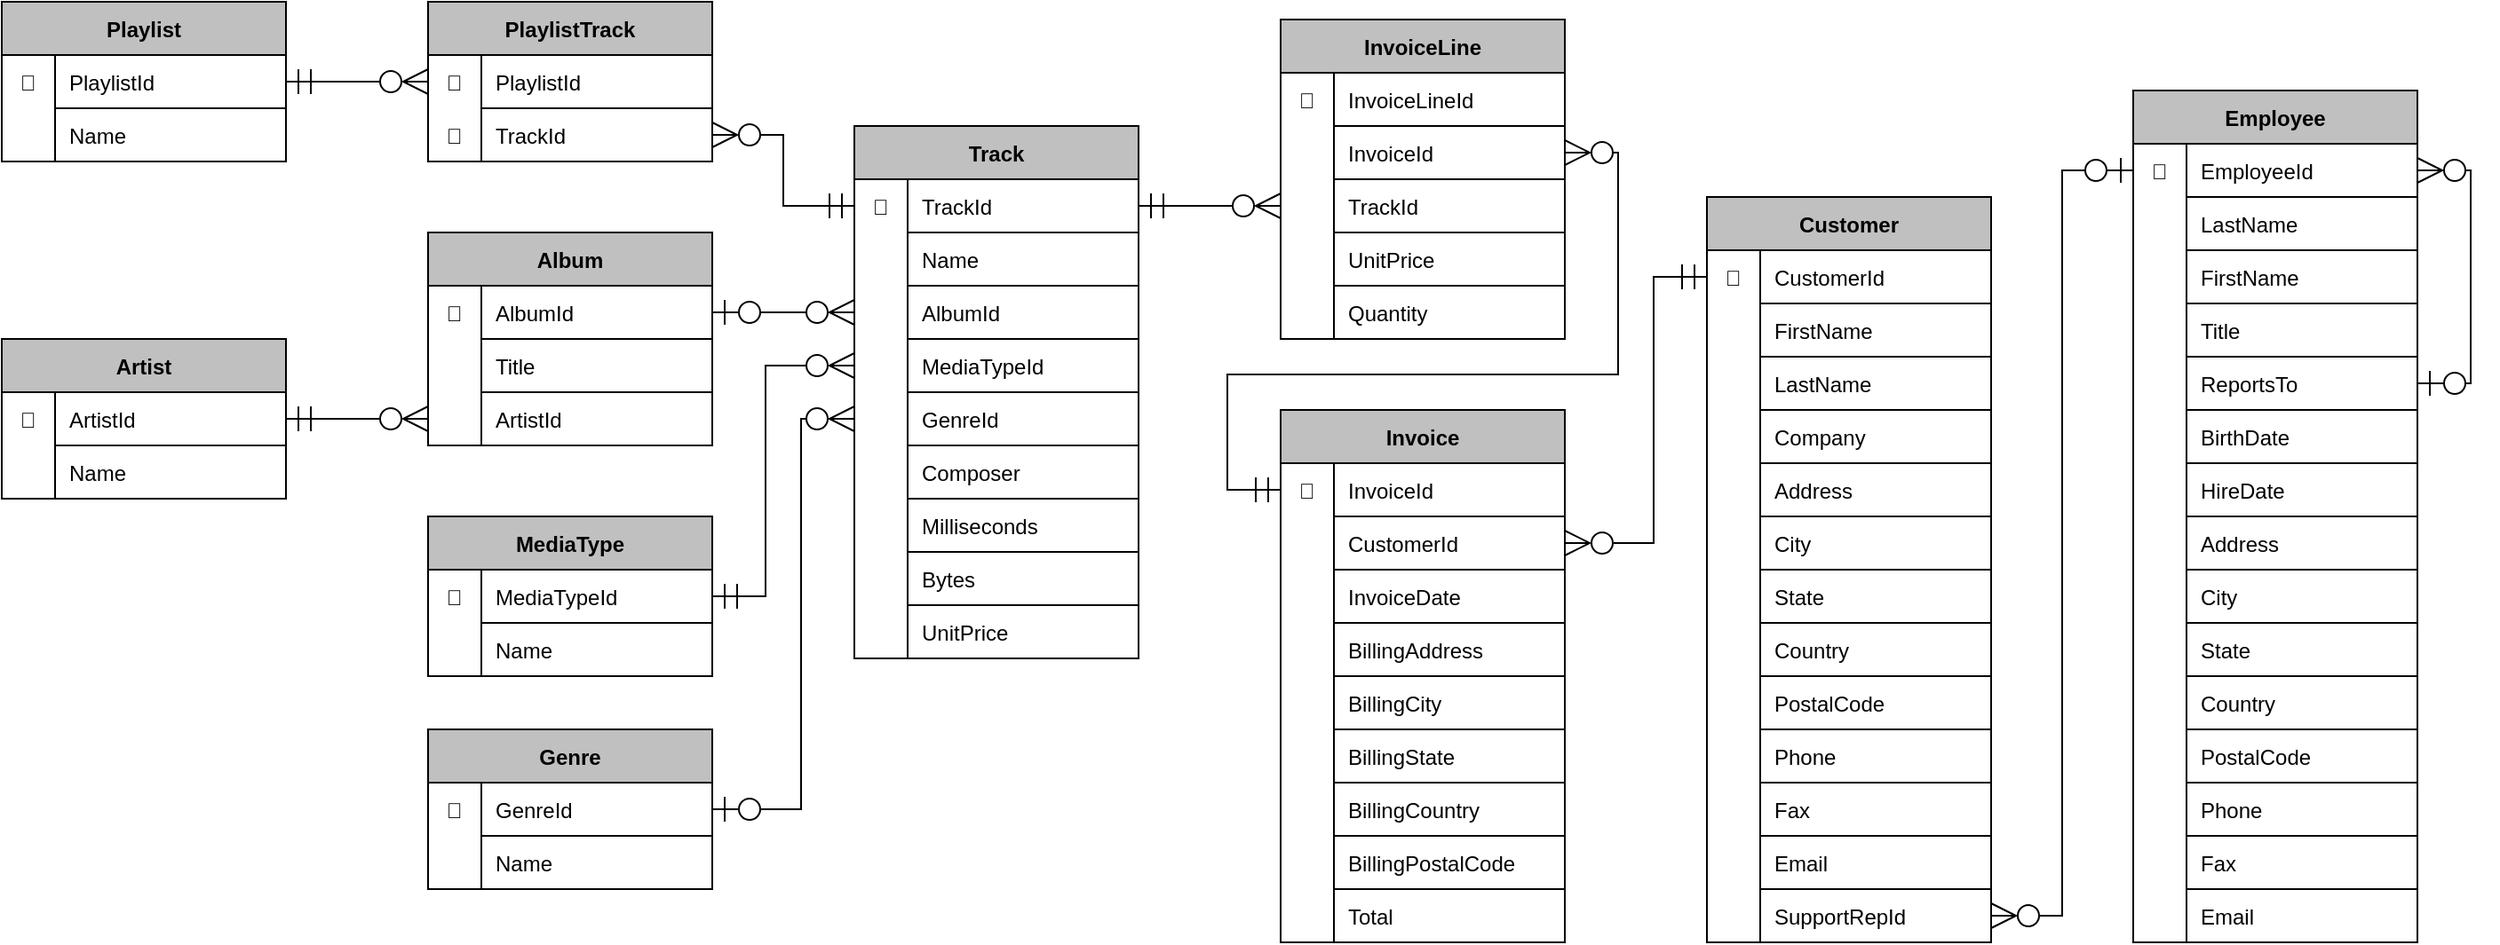 <mxfile version="25.0.3">
  <diagram id="R2lEEEUBdFMjLlhIrx00" name="Page-1">
    <mxGraphModel dx="1159" dy="714" grid="1" gridSize="10" guides="1" tooltips="1" connect="1" arrows="1" fold="1" page="1" pageScale="1" pageWidth="850" pageHeight="1100" background="#FFFFFF" math="0" shadow="0" extFonts="Permanent Marker^https://fonts.googleapis.com/css?family=Permanent+Marker">
      <root>
        <mxCell id="0" />
        <mxCell id="1" parent="0" />
        <mxCell id="_ow8MSu0BdArb3zf-iZ6-215" value="Album" style="shape=table;startSize=30;container=1;collapsible=1;childLayout=tableLayout;fixedRows=1;rowLines=0;fontStyle=1;align=center;resizeLast=1;fillColor=#C0C0C0;" vertex="1" parent="1">
          <mxGeometry x="640" y="350" width="160" height="120" as="geometry">
            <mxRectangle x="120" y="190" width="100" height="30" as="alternateBounds" />
          </mxGeometry>
        </mxCell>
        <mxCell id="_ow8MSu0BdArb3zf-iZ6-216" value="" style="shape=partialRectangle;collapsible=0;dropTarget=0;pointerEvents=0;fillColor=none;points=[[0,0.5],[1,0.5]];portConstraint=eastwest;top=0;left=0;right=0;bottom=0;" vertex="1" parent="_ow8MSu0BdArb3zf-iZ6-215">
          <mxGeometry y="30" width="160" height="30" as="geometry" />
        </mxCell>
        <mxCell id="_ow8MSu0BdArb3zf-iZ6-217" value="🔑" style="shape=partialRectangle;overflow=hidden;connectable=0;fillColor=none;top=0;left=0;bottom=0;right=0;" vertex="1" parent="_ow8MSu0BdArb3zf-iZ6-216">
          <mxGeometry width="30" height="30" as="geometry">
            <mxRectangle width="30" height="30" as="alternateBounds" />
          </mxGeometry>
        </mxCell>
        <mxCell id="_ow8MSu0BdArb3zf-iZ6-218" value="AlbumId" style="shape=partialRectangle;overflow=hidden;connectable=0;fillColor=none;top=0;left=0;bottom=1;right=0;align=left;spacingLeft=6;" vertex="1" parent="_ow8MSu0BdArb3zf-iZ6-216">
          <mxGeometry x="30" width="130" height="30" as="geometry">
            <mxRectangle width="130" height="30" as="alternateBounds" />
          </mxGeometry>
        </mxCell>
        <mxCell id="_ow8MSu0BdArb3zf-iZ6-219" value="" style="shape=partialRectangle;collapsible=0;dropTarget=0;pointerEvents=0;fillColor=none;points=[[0,0.5],[1,0.5]];portConstraint=eastwest;top=0;left=0;right=0;bottom=0;" vertex="1" parent="_ow8MSu0BdArb3zf-iZ6-215">
          <mxGeometry y="60" width="160" height="30" as="geometry" />
        </mxCell>
        <mxCell id="_ow8MSu0BdArb3zf-iZ6-220" value="" style="shape=partialRectangle;overflow=hidden;connectable=0;fillColor=none;top=0;left=0;bottom=0;right=0;" vertex="1" parent="_ow8MSu0BdArb3zf-iZ6-219">
          <mxGeometry width="30" height="30" as="geometry">
            <mxRectangle width="30" height="30" as="alternateBounds" />
          </mxGeometry>
        </mxCell>
        <mxCell id="_ow8MSu0BdArb3zf-iZ6-221" value="Title" style="shape=partialRectangle;overflow=hidden;connectable=0;fillColor=none;top=0;left=0;bottom=1;right=0;align=left;spacingLeft=6;" vertex="1" parent="_ow8MSu0BdArb3zf-iZ6-219">
          <mxGeometry x="30" width="130" height="30" as="geometry">
            <mxRectangle width="130" height="30" as="alternateBounds" />
          </mxGeometry>
        </mxCell>
        <mxCell id="_ow8MSu0BdArb3zf-iZ6-222" value="" style="shape=partialRectangle;collapsible=0;dropTarget=0;pointerEvents=0;fillColor=none;points=[[0,0.5],[1,0.5]];portConstraint=eastwest;top=0;left=0;right=0;bottom=0;" vertex="1" parent="_ow8MSu0BdArb3zf-iZ6-215">
          <mxGeometry y="90" width="160" height="30" as="geometry" />
        </mxCell>
        <mxCell id="_ow8MSu0BdArb3zf-iZ6-223" value="" style="shape=partialRectangle;overflow=hidden;connectable=0;fillColor=none;top=0;left=0;bottom=0;right=0;" vertex="1" parent="_ow8MSu0BdArb3zf-iZ6-222">
          <mxGeometry width="30" height="30" as="geometry">
            <mxRectangle width="30" height="30" as="alternateBounds" />
          </mxGeometry>
        </mxCell>
        <mxCell id="_ow8MSu0BdArb3zf-iZ6-224" value="ArtistId" style="shape=partialRectangle;overflow=hidden;connectable=0;fillColor=none;top=0;left=0;bottom=1;right=0;align=left;spacingLeft=6;" vertex="1" parent="_ow8MSu0BdArb3zf-iZ6-222">
          <mxGeometry x="30" width="130" height="30" as="geometry">
            <mxRectangle width="130" height="30" as="alternateBounds" />
          </mxGeometry>
        </mxCell>
        <mxCell id="_ow8MSu0BdArb3zf-iZ6-225" value="Artist" style="shape=table;startSize=30;container=1;collapsible=1;childLayout=tableLayout;fixedRows=1;rowLines=0;fontStyle=1;align=center;resizeLast=1;fillColor=#C0C0C0;" vertex="1" parent="1">
          <mxGeometry x="400" y="410" width="160" height="90" as="geometry">
            <mxRectangle x="120" y="190" width="100" height="30" as="alternateBounds" />
          </mxGeometry>
        </mxCell>
        <mxCell id="_ow8MSu0BdArb3zf-iZ6-226" value="" style="shape=partialRectangle;collapsible=0;dropTarget=0;pointerEvents=0;fillColor=none;points=[[0,0.5],[1,0.5]];portConstraint=eastwest;top=0;left=0;right=0;bottom=0;" vertex="1" parent="_ow8MSu0BdArb3zf-iZ6-225">
          <mxGeometry y="30" width="160" height="30" as="geometry" />
        </mxCell>
        <mxCell id="_ow8MSu0BdArb3zf-iZ6-227" value="🔑" style="shape=partialRectangle;overflow=hidden;connectable=0;fillColor=none;top=0;left=0;bottom=0;right=0;" vertex="1" parent="_ow8MSu0BdArb3zf-iZ6-226">
          <mxGeometry width="30" height="30" as="geometry">
            <mxRectangle width="30" height="30" as="alternateBounds" />
          </mxGeometry>
        </mxCell>
        <mxCell id="_ow8MSu0BdArb3zf-iZ6-228" value="ArtistId" style="shape=partialRectangle;overflow=hidden;connectable=0;fillColor=none;top=0;left=0;bottom=1;right=0;align=left;spacingLeft=6;" vertex="1" parent="_ow8MSu0BdArb3zf-iZ6-226">
          <mxGeometry x="30" width="130" height="30" as="geometry">
            <mxRectangle width="130" height="30" as="alternateBounds" />
          </mxGeometry>
        </mxCell>
        <mxCell id="_ow8MSu0BdArb3zf-iZ6-229" value="" style="shape=partialRectangle;collapsible=0;dropTarget=0;pointerEvents=0;fillColor=none;points=[[0,0.5],[1,0.5]];portConstraint=eastwest;top=0;left=0;right=0;bottom=0;" vertex="1" parent="_ow8MSu0BdArb3zf-iZ6-225">
          <mxGeometry y="60" width="160" height="30" as="geometry" />
        </mxCell>
        <mxCell id="_ow8MSu0BdArb3zf-iZ6-230" value="" style="shape=partialRectangle;overflow=hidden;connectable=0;fillColor=none;top=0;left=0;bottom=0;right=0;" vertex="1" parent="_ow8MSu0BdArb3zf-iZ6-229">
          <mxGeometry width="30" height="30" as="geometry">
            <mxRectangle width="30" height="30" as="alternateBounds" />
          </mxGeometry>
        </mxCell>
        <mxCell id="_ow8MSu0BdArb3zf-iZ6-231" value="Name" style="shape=partialRectangle;overflow=hidden;connectable=0;fillColor=none;top=0;left=0;bottom=1;right=0;align=left;spacingLeft=6;" vertex="1" parent="_ow8MSu0BdArb3zf-iZ6-229">
          <mxGeometry x="30" width="130" height="30" as="geometry">
            <mxRectangle width="130" height="30" as="alternateBounds" />
          </mxGeometry>
        </mxCell>
        <mxCell id="_ow8MSu0BdArb3zf-iZ6-232" style="edgeStyle=orthogonalEdgeStyle;rounded=0;orthogonalLoop=1;jettySize=auto;html=1;entryX=1;entryY=0.5;entryDx=0;entryDy=0;startArrow=ERzeroToMany;startFill=0;endArrow=ERmandOne;endFill=0;endSize=12;startSize=12;exitX=0;exitY=0.5;exitDx=0;exitDy=0;" edge="1" parent="1" source="_ow8MSu0BdArb3zf-iZ6-222" target="_ow8MSu0BdArb3zf-iZ6-226">
          <mxGeometry relative="1" as="geometry" />
        </mxCell>
        <mxCell id="_ow8MSu0BdArb3zf-iZ6-234" value="Customer" style="shape=table;startSize=30;container=1;collapsible=1;childLayout=tableLayout;fixedRows=1;rowLines=0;fontStyle=1;align=center;resizeLast=1;fillColor=#C0C0C0;" vertex="1" parent="1">
          <mxGeometry x="1360" y="330" width="160" height="420" as="geometry">
            <mxRectangle x="120" y="190" width="100" height="30" as="alternateBounds" />
          </mxGeometry>
        </mxCell>
        <mxCell id="_ow8MSu0BdArb3zf-iZ6-235" value="" style="shape=partialRectangle;collapsible=0;dropTarget=0;pointerEvents=0;fillColor=none;points=[[0,0.5],[1,0.5]];portConstraint=eastwest;top=0;left=0;right=0;bottom=0;" vertex="1" parent="_ow8MSu0BdArb3zf-iZ6-234">
          <mxGeometry y="30" width="160" height="30" as="geometry" />
        </mxCell>
        <mxCell id="_ow8MSu0BdArb3zf-iZ6-236" value="🔑" style="shape=partialRectangle;overflow=hidden;connectable=0;fillColor=none;top=0;left=0;bottom=0;right=0;" vertex="1" parent="_ow8MSu0BdArb3zf-iZ6-235">
          <mxGeometry width="30" height="30" as="geometry">
            <mxRectangle width="30" height="30" as="alternateBounds" />
          </mxGeometry>
        </mxCell>
        <mxCell id="_ow8MSu0BdArb3zf-iZ6-237" value="CustomerId" style="shape=partialRectangle;overflow=hidden;connectable=0;fillColor=none;top=0;left=0;bottom=1;right=0;align=left;spacingLeft=6;fontStyle=0" vertex="1" parent="_ow8MSu0BdArb3zf-iZ6-235">
          <mxGeometry x="30" width="130" height="30" as="geometry">
            <mxRectangle width="130" height="30" as="alternateBounds" />
          </mxGeometry>
        </mxCell>
        <mxCell id="_ow8MSu0BdArb3zf-iZ6-238" value="" style="shape=partialRectangle;collapsible=0;dropTarget=0;pointerEvents=0;fillColor=none;points=[[0,0.5],[1,0.5]];portConstraint=eastwest;top=0;left=0;right=0;bottom=0;" vertex="1" parent="_ow8MSu0BdArb3zf-iZ6-234">
          <mxGeometry y="60" width="160" height="30" as="geometry" />
        </mxCell>
        <mxCell id="_ow8MSu0BdArb3zf-iZ6-239" value="" style="shape=partialRectangle;overflow=hidden;connectable=0;fillColor=none;top=0;left=0;bottom=0;right=0;" vertex="1" parent="_ow8MSu0BdArb3zf-iZ6-238">
          <mxGeometry width="30" height="30" as="geometry">
            <mxRectangle width="30" height="30" as="alternateBounds" />
          </mxGeometry>
        </mxCell>
        <mxCell id="_ow8MSu0BdArb3zf-iZ6-240" value="FirstName" style="shape=partialRectangle;overflow=hidden;connectable=0;fillColor=none;top=0;left=0;bottom=1;right=0;align=left;spacingLeft=6;" vertex="1" parent="_ow8MSu0BdArb3zf-iZ6-238">
          <mxGeometry x="30" width="130" height="30" as="geometry">
            <mxRectangle width="130" height="30" as="alternateBounds" />
          </mxGeometry>
        </mxCell>
        <mxCell id="_ow8MSu0BdArb3zf-iZ6-241" value="" style="shape=partialRectangle;collapsible=0;dropTarget=0;pointerEvents=0;fillColor=none;points=[[0,0.5],[1,0.5]];portConstraint=eastwest;top=0;left=0;right=0;bottom=0;" vertex="1" parent="_ow8MSu0BdArb3zf-iZ6-234">
          <mxGeometry y="90" width="160" height="30" as="geometry" />
        </mxCell>
        <mxCell id="_ow8MSu0BdArb3zf-iZ6-242" value="" style="shape=partialRectangle;overflow=hidden;connectable=0;fillColor=none;top=0;left=0;bottom=0;right=0;" vertex="1" parent="_ow8MSu0BdArb3zf-iZ6-241">
          <mxGeometry width="30" height="30" as="geometry">
            <mxRectangle width="30" height="30" as="alternateBounds" />
          </mxGeometry>
        </mxCell>
        <mxCell id="_ow8MSu0BdArb3zf-iZ6-243" value="LastName" style="shape=partialRectangle;overflow=hidden;connectable=0;fillColor=none;top=0;left=0;bottom=1;right=0;align=left;spacingLeft=6;" vertex="1" parent="_ow8MSu0BdArb3zf-iZ6-241">
          <mxGeometry x="30" width="130" height="30" as="geometry">
            <mxRectangle width="130" height="30" as="alternateBounds" />
          </mxGeometry>
        </mxCell>
        <mxCell id="_ow8MSu0BdArb3zf-iZ6-244" value="" style="shape=partialRectangle;collapsible=0;dropTarget=0;pointerEvents=0;fillColor=none;points=[[0,0.5],[1,0.5]];portConstraint=eastwest;top=0;left=0;right=0;bottom=0;" vertex="1" parent="_ow8MSu0BdArb3zf-iZ6-234">
          <mxGeometry y="120" width="160" height="30" as="geometry" />
        </mxCell>
        <mxCell id="_ow8MSu0BdArb3zf-iZ6-245" value="" style="shape=partialRectangle;overflow=hidden;connectable=0;fillColor=none;top=0;left=0;bottom=0;right=0;" vertex="1" parent="_ow8MSu0BdArb3zf-iZ6-244">
          <mxGeometry width="30" height="30" as="geometry">
            <mxRectangle width="30" height="30" as="alternateBounds" />
          </mxGeometry>
        </mxCell>
        <mxCell id="_ow8MSu0BdArb3zf-iZ6-246" value="Company" style="shape=partialRectangle;overflow=hidden;connectable=0;fillColor=none;top=0;left=0;bottom=1;right=0;align=left;spacingLeft=6;" vertex="1" parent="_ow8MSu0BdArb3zf-iZ6-244">
          <mxGeometry x="30" width="130" height="30" as="geometry">
            <mxRectangle width="130" height="30" as="alternateBounds" />
          </mxGeometry>
        </mxCell>
        <mxCell id="_ow8MSu0BdArb3zf-iZ6-247" value="" style="shape=partialRectangle;collapsible=0;dropTarget=0;pointerEvents=0;fillColor=none;points=[[0,0.5],[1,0.5]];portConstraint=eastwest;top=0;left=0;right=0;bottom=0;" vertex="1" parent="_ow8MSu0BdArb3zf-iZ6-234">
          <mxGeometry y="150" width="160" height="30" as="geometry" />
        </mxCell>
        <mxCell id="_ow8MSu0BdArb3zf-iZ6-248" value="" style="shape=partialRectangle;overflow=hidden;connectable=0;fillColor=none;top=0;left=0;bottom=0;right=0;" vertex="1" parent="_ow8MSu0BdArb3zf-iZ6-247">
          <mxGeometry width="30" height="30" as="geometry">
            <mxRectangle width="30" height="30" as="alternateBounds" />
          </mxGeometry>
        </mxCell>
        <mxCell id="_ow8MSu0BdArb3zf-iZ6-249" value="Address" style="shape=partialRectangle;overflow=hidden;connectable=0;fillColor=none;top=0;left=0;bottom=1;right=0;align=left;spacingLeft=6;" vertex="1" parent="_ow8MSu0BdArb3zf-iZ6-247">
          <mxGeometry x="30" width="130" height="30" as="geometry">
            <mxRectangle width="130" height="30" as="alternateBounds" />
          </mxGeometry>
        </mxCell>
        <mxCell id="_ow8MSu0BdArb3zf-iZ6-250" value="" style="shape=partialRectangle;collapsible=0;dropTarget=0;pointerEvents=0;fillColor=none;points=[[0,0.5],[1,0.5]];portConstraint=eastwest;top=0;left=0;right=0;bottom=0;" vertex="1" parent="_ow8MSu0BdArb3zf-iZ6-234">
          <mxGeometry y="180" width="160" height="30" as="geometry" />
        </mxCell>
        <mxCell id="_ow8MSu0BdArb3zf-iZ6-251" value="" style="shape=partialRectangle;overflow=hidden;connectable=0;fillColor=none;top=0;left=0;bottom=0;right=0;" vertex="1" parent="_ow8MSu0BdArb3zf-iZ6-250">
          <mxGeometry width="30" height="30" as="geometry">
            <mxRectangle width="30" height="30" as="alternateBounds" />
          </mxGeometry>
        </mxCell>
        <mxCell id="_ow8MSu0BdArb3zf-iZ6-252" value="City" style="shape=partialRectangle;overflow=hidden;connectable=0;fillColor=none;top=0;left=0;bottom=1;right=0;align=left;spacingLeft=6;" vertex="1" parent="_ow8MSu0BdArb3zf-iZ6-250">
          <mxGeometry x="30" width="130" height="30" as="geometry">
            <mxRectangle width="130" height="30" as="alternateBounds" />
          </mxGeometry>
        </mxCell>
        <mxCell id="_ow8MSu0BdArb3zf-iZ6-253" value="" style="shape=partialRectangle;collapsible=0;dropTarget=0;pointerEvents=0;fillColor=none;points=[[0,0.5],[1,0.5]];portConstraint=eastwest;top=0;left=0;right=0;bottom=0;" vertex="1" parent="_ow8MSu0BdArb3zf-iZ6-234">
          <mxGeometry y="210" width="160" height="30" as="geometry" />
        </mxCell>
        <mxCell id="_ow8MSu0BdArb3zf-iZ6-254" value="" style="shape=partialRectangle;overflow=hidden;connectable=0;fillColor=none;top=0;left=0;bottom=0;right=0;" vertex="1" parent="_ow8MSu0BdArb3zf-iZ6-253">
          <mxGeometry width="30" height="30" as="geometry">
            <mxRectangle width="30" height="30" as="alternateBounds" />
          </mxGeometry>
        </mxCell>
        <mxCell id="_ow8MSu0BdArb3zf-iZ6-255" value="State" style="shape=partialRectangle;overflow=hidden;connectable=0;fillColor=none;top=0;left=0;bottom=1;right=0;align=left;spacingLeft=6;" vertex="1" parent="_ow8MSu0BdArb3zf-iZ6-253">
          <mxGeometry x="30" width="130" height="30" as="geometry">
            <mxRectangle width="130" height="30" as="alternateBounds" />
          </mxGeometry>
        </mxCell>
        <mxCell id="_ow8MSu0BdArb3zf-iZ6-256" value="" style="shape=partialRectangle;collapsible=0;dropTarget=0;pointerEvents=0;fillColor=none;points=[[0,0.5],[1,0.5]];portConstraint=eastwest;top=0;left=0;right=0;bottom=0;" vertex="1" parent="_ow8MSu0BdArb3zf-iZ6-234">
          <mxGeometry y="240" width="160" height="30" as="geometry" />
        </mxCell>
        <mxCell id="_ow8MSu0BdArb3zf-iZ6-257" value="" style="shape=partialRectangle;overflow=hidden;connectable=0;fillColor=none;top=0;left=0;bottom=0;right=0;" vertex="1" parent="_ow8MSu0BdArb3zf-iZ6-256">
          <mxGeometry width="30" height="30" as="geometry">
            <mxRectangle width="30" height="30" as="alternateBounds" />
          </mxGeometry>
        </mxCell>
        <mxCell id="_ow8MSu0BdArb3zf-iZ6-258" value="Country" style="shape=partialRectangle;overflow=hidden;connectable=0;fillColor=none;top=0;left=0;bottom=1;right=0;align=left;spacingLeft=6;" vertex="1" parent="_ow8MSu0BdArb3zf-iZ6-256">
          <mxGeometry x="30" width="130" height="30" as="geometry">
            <mxRectangle width="130" height="30" as="alternateBounds" />
          </mxGeometry>
        </mxCell>
        <mxCell id="_ow8MSu0BdArb3zf-iZ6-259" value="" style="shape=partialRectangle;collapsible=0;dropTarget=0;pointerEvents=0;fillColor=none;points=[[0,0.5],[1,0.5]];portConstraint=eastwest;top=0;left=0;right=0;bottom=0;" vertex="1" parent="_ow8MSu0BdArb3zf-iZ6-234">
          <mxGeometry y="270" width="160" height="30" as="geometry" />
        </mxCell>
        <mxCell id="_ow8MSu0BdArb3zf-iZ6-260" value="" style="shape=partialRectangle;overflow=hidden;connectable=0;fillColor=none;top=0;left=0;bottom=0;right=0;" vertex="1" parent="_ow8MSu0BdArb3zf-iZ6-259">
          <mxGeometry width="30" height="30" as="geometry">
            <mxRectangle width="30" height="30" as="alternateBounds" />
          </mxGeometry>
        </mxCell>
        <mxCell id="_ow8MSu0BdArb3zf-iZ6-261" value="PostalCode" style="shape=partialRectangle;overflow=hidden;connectable=0;fillColor=none;top=0;left=0;bottom=1;right=0;align=left;spacingLeft=6;" vertex="1" parent="_ow8MSu0BdArb3zf-iZ6-259">
          <mxGeometry x="30" width="130" height="30" as="geometry">
            <mxRectangle width="130" height="30" as="alternateBounds" />
          </mxGeometry>
        </mxCell>
        <mxCell id="_ow8MSu0BdArb3zf-iZ6-262" value="" style="shape=partialRectangle;collapsible=0;dropTarget=0;pointerEvents=0;fillColor=none;points=[[0,0.5],[1,0.5]];portConstraint=eastwest;top=0;left=0;right=0;bottom=0;" vertex="1" parent="_ow8MSu0BdArb3zf-iZ6-234">
          <mxGeometry y="300" width="160" height="30" as="geometry" />
        </mxCell>
        <mxCell id="_ow8MSu0BdArb3zf-iZ6-263" value="" style="shape=partialRectangle;overflow=hidden;connectable=0;fillColor=none;top=0;left=0;bottom=0;right=0;" vertex="1" parent="_ow8MSu0BdArb3zf-iZ6-262">
          <mxGeometry width="30" height="30" as="geometry">
            <mxRectangle width="30" height="30" as="alternateBounds" />
          </mxGeometry>
        </mxCell>
        <mxCell id="_ow8MSu0BdArb3zf-iZ6-264" value="Phone" style="shape=partialRectangle;overflow=hidden;connectable=0;fillColor=none;top=0;left=0;bottom=1;right=0;align=left;spacingLeft=6;" vertex="1" parent="_ow8MSu0BdArb3zf-iZ6-262">
          <mxGeometry x="30" width="130" height="30" as="geometry">
            <mxRectangle width="130" height="30" as="alternateBounds" />
          </mxGeometry>
        </mxCell>
        <mxCell id="_ow8MSu0BdArb3zf-iZ6-265" value="" style="shape=partialRectangle;collapsible=0;dropTarget=0;pointerEvents=0;fillColor=none;points=[[0,0.5],[1,0.5]];portConstraint=eastwest;top=0;left=0;right=0;bottom=0;" vertex="1" parent="_ow8MSu0BdArb3zf-iZ6-234">
          <mxGeometry y="330" width="160" height="30" as="geometry" />
        </mxCell>
        <mxCell id="_ow8MSu0BdArb3zf-iZ6-266" value="" style="shape=partialRectangle;overflow=hidden;connectable=0;fillColor=none;top=0;left=0;bottom=0;right=0;" vertex="1" parent="_ow8MSu0BdArb3zf-iZ6-265">
          <mxGeometry width="30" height="30" as="geometry">
            <mxRectangle width="30" height="30" as="alternateBounds" />
          </mxGeometry>
        </mxCell>
        <mxCell id="_ow8MSu0BdArb3zf-iZ6-267" value="Fax" style="shape=partialRectangle;overflow=hidden;connectable=0;fillColor=none;top=0;left=0;bottom=1;right=0;align=left;spacingLeft=6;" vertex="1" parent="_ow8MSu0BdArb3zf-iZ6-265">
          <mxGeometry x="30" width="130" height="30" as="geometry">
            <mxRectangle width="130" height="30" as="alternateBounds" />
          </mxGeometry>
        </mxCell>
        <mxCell id="_ow8MSu0BdArb3zf-iZ6-268" value="" style="shape=partialRectangle;collapsible=0;dropTarget=0;pointerEvents=0;fillColor=none;points=[[0,0.5],[1,0.5]];portConstraint=eastwest;top=0;left=0;right=0;bottom=0;" vertex="1" parent="_ow8MSu0BdArb3zf-iZ6-234">
          <mxGeometry y="360" width="160" height="30" as="geometry" />
        </mxCell>
        <mxCell id="_ow8MSu0BdArb3zf-iZ6-269" value="" style="shape=partialRectangle;overflow=hidden;connectable=0;fillColor=none;top=0;left=0;bottom=0;right=0;" vertex="1" parent="_ow8MSu0BdArb3zf-iZ6-268">
          <mxGeometry width="30" height="30" as="geometry">
            <mxRectangle width="30" height="30" as="alternateBounds" />
          </mxGeometry>
        </mxCell>
        <mxCell id="_ow8MSu0BdArb3zf-iZ6-270" value="Email" style="shape=partialRectangle;overflow=hidden;connectable=0;fillColor=none;top=0;left=0;bottom=1;right=0;align=left;spacingLeft=6;" vertex="1" parent="_ow8MSu0BdArb3zf-iZ6-268">
          <mxGeometry x="30" width="130" height="30" as="geometry">
            <mxRectangle width="130" height="30" as="alternateBounds" />
          </mxGeometry>
        </mxCell>
        <mxCell id="_ow8MSu0BdArb3zf-iZ6-271" value="" style="shape=partialRectangle;collapsible=0;dropTarget=0;pointerEvents=0;fillColor=none;points=[[0,0.5],[1,0.5]];portConstraint=eastwest;top=0;left=0;right=0;bottom=0;" vertex="1" parent="_ow8MSu0BdArb3zf-iZ6-234">
          <mxGeometry y="390" width="160" height="30" as="geometry" />
        </mxCell>
        <mxCell id="_ow8MSu0BdArb3zf-iZ6-272" value="" style="shape=partialRectangle;overflow=hidden;connectable=0;fillColor=none;top=0;left=0;bottom=0;right=0;" vertex="1" parent="_ow8MSu0BdArb3zf-iZ6-271">
          <mxGeometry width="30" height="30" as="geometry">
            <mxRectangle width="30" height="30" as="alternateBounds" />
          </mxGeometry>
        </mxCell>
        <mxCell id="_ow8MSu0BdArb3zf-iZ6-273" value="SupportRepId" style="shape=partialRectangle;overflow=hidden;connectable=0;fillColor=none;top=0;left=0;bottom=1;right=0;align=left;spacingLeft=6;" vertex="1" parent="_ow8MSu0BdArb3zf-iZ6-271">
          <mxGeometry x="30" width="130" height="30" as="geometry">
            <mxRectangle width="130" height="30" as="alternateBounds" />
          </mxGeometry>
        </mxCell>
        <mxCell id="_ow8MSu0BdArb3zf-iZ6-274" value="Employee" style="shape=table;startSize=30;container=1;collapsible=1;childLayout=tableLayout;fixedRows=1;rowLines=0;fontStyle=1;align=center;resizeLast=1;fillColor=#C0C0C0;" vertex="1" parent="1">
          <mxGeometry x="1600" y="270" width="160" height="480" as="geometry">
            <mxRectangle x="120" y="190" width="100" height="30" as="alternateBounds" />
          </mxGeometry>
        </mxCell>
        <mxCell id="_ow8MSu0BdArb3zf-iZ6-275" value="" style="shape=partialRectangle;collapsible=0;dropTarget=0;pointerEvents=0;fillColor=none;points=[[0,0.5],[1,0.5]];portConstraint=eastwest;top=0;left=0;right=0;bottom=0;" vertex="1" parent="_ow8MSu0BdArb3zf-iZ6-274">
          <mxGeometry y="30" width="160" height="30" as="geometry" />
        </mxCell>
        <mxCell id="_ow8MSu0BdArb3zf-iZ6-276" value="🔑" style="shape=partialRectangle;overflow=hidden;connectable=0;fillColor=none;top=0;left=0;bottom=0;right=0;" vertex="1" parent="_ow8MSu0BdArb3zf-iZ6-275">
          <mxGeometry width="30" height="30" as="geometry">
            <mxRectangle width="30" height="30" as="alternateBounds" />
          </mxGeometry>
        </mxCell>
        <mxCell id="_ow8MSu0BdArb3zf-iZ6-277" value="EmployeeId" style="shape=partialRectangle;overflow=hidden;connectable=0;fillColor=none;top=0;left=0;bottom=1;right=0;align=left;spacingLeft=6;fontStyle=0" vertex="1" parent="_ow8MSu0BdArb3zf-iZ6-275">
          <mxGeometry x="30" width="130" height="30" as="geometry">
            <mxRectangle width="130" height="30" as="alternateBounds" />
          </mxGeometry>
        </mxCell>
        <mxCell id="_ow8MSu0BdArb3zf-iZ6-278" value="" style="shape=partialRectangle;collapsible=0;dropTarget=0;pointerEvents=0;fillColor=none;points=[[0,0.5],[1,0.5]];portConstraint=eastwest;top=0;left=0;right=0;bottom=0;" vertex="1" parent="_ow8MSu0BdArb3zf-iZ6-274">
          <mxGeometry y="60" width="160" height="30" as="geometry" />
        </mxCell>
        <mxCell id="_ow8MSu0BdArb3zf-iZ6-279" value="" style="shape=partialRectangle;overflow=hidden;connectable=0;fillColor=none;top=0;left=0;bottom=0;right=0;" vertex="1" parent="_ow8MSu0BdArb3zf-iZ6-278">
          <mxGeometry width="30" height="30" as="geometry">
            <mxRectangle width="30" height="30" as="alternateBounds" />
          </mxGeometry>
        </mxCell>
        <mxCell id="_ow8MSu0BdArb3zf-iZ6-280" value="LastName" style="shape=partialRectangle;overflow=hidden;connectable=0;fillColor=none;top=0;left=0;bottom=1;right=0;align=left;spacingLeft=6;" vertex="1" parent="_ow8MSu0BdArb3zf-iZ6-278">
          <mxGeometry x="30" width="130" height="30" as="geometry">
            <mxRectangle width="130" height="30" as="alternateBounds" />
          </mxGeometry>
        </mxCell>
        <mxCell id="_ow8MSu0BdArb3zf-iZ6-281" value="" style="shape=partialRectangle;collapsible=0;dropTarget=0;pointerEvents=0;fillColor=none;points=[[0,0.5],[1,0.5]];portConstraint=eastwest;top=0;left=0;right=0;bottom=0;" vertex="1" parent="_ow8MSu0BdArb3zf-iZ6-274">
          <mxGeometry y="90" width="160" height="30" as="geometry" />
        </mxCell>
        <mxCell id="_ow8MSu0BdArb3zf-iZ6-282" value="" style="shape=partialRectangle;overflow=hidden;connectable=0;fillColor=none;top=0;left=0;bottom=0;right=0;" vertex="1" parent="_ow8MSu0BdArb3zf-iZ6-281">
          <mxGeometry width="30" height="30" as="geometry">
            <mxRectangle width="30" height="30" as="alternateBounds" />
          </mxGeometry>
        </mxCell>
        <mxCell id="_ow8MSu0BdArb3zf-iZ6-283" value="FirstName" style="shape=partialRectangle;overflow=hidden;connectable=0;fillColor=none;top=0;left=0;bottom=1;right=0;align=left;spacingLeft=6;" vertex="1" parent="_ow8MSu0BdArb3zf-iZ6-281">
          <mxGeometry x="30" width="130" height="30" as="geometry">
            <mxRectangle width="130" height="30" as="alternateBounds" />
          </mxGeometry>
        </mxCell>
        <mxCell id="_ow8MSu0BdArb3zf-iZ6-284" value="" style="shape=partialRectangle;collapsible=0;dropTarget=0;pointerEvents=0;fillColor=none;points=[[0,0.5],[1,0.5]];portConstraint=eastwest;top=0;left=0;right=0;bottom=0;" vertex="1" parent="_ow8MSu0BdArb3zf-iZ6-274">
          <mxGeometry y="120" width="160" height="30" as="geometry" />
        </mxCell>
        <mxCell id="_ow8MSu0BdArb3zf-iZ6-285" value="" style="shape=partialRectangle;overflow=hidden;connectable=0;fillColor=none;top=0;left=0;bottom=0;right=0;" vertex="1" parent="_ow8MSu0BdArb3zf-iZ6-284">
          <mxGeometry width="30" height="30" as="geometry">
            <mxRectangle width="30" height="30" as="alternateBounds" />
          </mxGeometry>
        </mxCell>
        <mxCell id="_ow8MSu0BdArb3zf-iZ6-286" value="Title" style="shape=partialRectangle;overflow=hidden;connectable=0;fillColor=none;top=0;left=0;bottom=1;right=0;align=left;spacingLeft=6;" vertex="1" parent="_ow8MSu0BdArb3zf-iZ6-284">
          <mxGeometry x="30" width="130" height="30" as="geometry">
            <mxRectangle width="130" height="30" as="alternateBounds" />
          </mxGeometry>
        </mxCell>
        <mxCell id="_ow8MSu0BdArb3zf-iZ6-287" value="" style="shape=partialRectangle;collapsible=0;dropTarget=0;pointerEvents=0;fillColor=none;points=[[0,0.5],[1,0.5]];portConstraint=eastwest;top=0;left=0;right=0;bottom=0;" vertex="1" parent="_ow8MSu0BdArb3zf-iZ6-274">
          <mxGeometry y="150" width="160" height="30" as="geometry" />
        </mxCell>
        <mxCell id="_ow8MSu0BdArb3zf-iZ6-288" value="" style="shape=partialRectangle;overflow=hidden;connectable=0;fillColor=none;top=0;left=0;bottom=0;right=0;" vertex="1" parent="_ow8MSu0BdArb3zf-iZ6-287">
          <mxGeometry width="30" height="30" as="geometry">
            <mxRectangle width="30" height="30" as="alternateBounds" />
          </mxGeometry>
        </mxCell>
        <mxCell id="_ow8MSu0BdArb3zf-iZ6-289" value="ReportsTo" style="shape=partialRectangle;overflow=hidden;connectable=0;fillColor=none;top=0;left=0;bottom=1;right=0;align=left;spacingLeft=6;" vertex="1" parent="_ow8MSu0BdArb3zf-iZ6-287">
          <mxGeometry x="30" width="130" height="30" as="geometry">
            <mxRectangle width="130" height="30" as="alternateBounds" />
          </mxGeometry>
        </mxCell>
        <mxCell id="_ow8MSu0BdArb3zf-iZ6-290" value="" style="shape=partialRectangle;collapsible=0;dropTarget=0;pointerEvents=0;fillColor=none;points=[[0,0.5],[1,0.5]];portConstraint=eastwest;top=0;left=0;right=0;bottom=0;" vertex="1" parent="_ow8MSu0BdArb3zf-iZ6-274">
          <mxGeometry y="180" width="160" height="30" as="geometry" />
        </mxCell>
        <mxCell id="_ow8MSu0BdArb3zf-iZ6-291" value="" style="shape=partialRectangle;overflow=hidden;connectable=0;fillColor=none;top=0;left=0;bottom=0;right=0;" vertex="1" parent="_ow8MSu0BdArb3zf-iZ6-290">
          <mxGeometry width="30" height="30" as="geometry">
            <mxRectangle width="30" height="30" as="alternateBounds" />
          </mxGeometry>
        </mxCell>
        <mxCell id="_ow8MSu0BdArb3zf-iZ6-292" value="BirthDate" style="shape=partialRectangle;overflow=hidden;connectable=0;fillColor=none;top=0;left=0;bottom=1;right=0;align=left;spacingLeft=6;" vertex="1" parent="_ow8MSu0BdArb3zf-iZ6-290">
          <mxGeometry x="30" width="130" height="30" as="geometry">
            <mxRectangle width="130" height="30" as="alternateBounds" />
          </mxGeometry>
        </mxCell>
        <mxCell id="_ow8MSu0BdArb3zf-iZ6-293" value="" style="shape=partialRectangle;collapsible=0;dropTarget=0;pointerEvents=0;fillColor=none;points=[[0,0.5],[1,0.5]];portConstraint=eastwest;top=0;left=0;right=0;bottom=0;" vertex="1" parent="_ow8MSu0BdArb3zf-iZ6-274">
          <mxGeometry y="210" width="160" height="30" as="geometry" />
        </mxCell>
        <mxCell id="_ow8MSu0BdArb3zf-iZ6-294" value="" style="shape=partialRectangle;overflow=hidden;connectable=0;fillColor=none;top=0;left=0;bottom=0;right=0;" vertex="1" parent="_ow8MSu0BdArb3zf-iZ6-293">
          <mxGeometry width="30" height="30" as="geometry">
            <mxRectangle width="30" height="30" as="alternateBounds" />
          </mxGeometry>
        </mxCell>
        <mxCell id="_ow8MSu0BdArb3zf-iZ6-295" value="HireDate" style="shape=partialRectangle;overflow=hidden;connectable=0;fillColor=none;top=0;left=0;bottom=1;right=0;align=left;spacingLeft=6;" vertex="1" parent="_ow8MSu0BdArb3zf-iZ6-293">
          <mxGeometry x="30" width="130" height="30" as="geometry">
            <mxRectangle width="130" height="30" as="alternateBounds" />
          </mxGeometry>
        </mxCell>
        <mxCell id="_ow8MSu0BdArb3zf-iZ6-296" value="" style="shape=partialRectangle;collapsible=0;dropTarget=0;pointerEvents=0;fillColor=none;points=[[0,0.5],[1,0.5]];portConstraint=eastwest;top=0;left=0;right=0;bottom=0;" vertex="1" parent="_ow8MSu0BdArb3zf-iZ6-274">
          <mxGeometry y="240" width="160" height="30" as="geometry" />
        </mxCell>
        <mxCell id="_ow8MSu0BdArb3zf-iZ6-297" value="" style="shape=partialRectangle;overflow=hidden;connectable=0;fillColor=none;top=0;left=0;bottom=0;right=0;" vertex="1" parent="_ow8MSu0BdArb3zf-iZ6-296">
          <mxGeometry width="30" height="30" as="geometry">
            <mxRectangle width="30" height="30" as="alternateBounds" />
          </mxGeometry>
        </mxCell>
        <mxCell id="_ow8MSu0BdArb3zf-iZ6-298" value="Address" style="shape=partialRectangle;overflow=hidden;connectable=0;fillColor=none;top=0;left=0;bottom=1;right=0;align=left;spacingLeft=6;" vertex="1" parent="_ow8MSu0BdArb3zf-iZ6-296">
          <mxGeometry x="30" width="130" height="30" as="geometry">
            <mxRectangle width="130" height="30" as="alternateBounds" />
          </mxGeometry>
        </mxCell>
        <mxCell id="_ow8MSu0BdArb3zf-iZ6-299" value="" style="shape=partialRectangle;collapsible=0;dropTarget=0;pointerEvents=0;fillColor=none;points=[[0,0.5],[1,0.5]];portConstraint=eastwest;top=0;left=0;right=0;bottom=0;" vertex="1" parent="_ow8MSu0BdArb3zf-iZ6-274">
          <mxGeometry y="270" width="160" height="30" as="geometry" />
        </mxCell>
        <mxCell id="_ow8MSu0BdArb3zf-iZ6-300" value="" style="shape=partialRectangle;overflow=hidden;connectable=0;fillColor=none;top=0;left=0;bottom=0;right=0;" vertex="1" parent="_ow8MSu0BdArb3zf-iZ6-299">
          <mxGeometry width="30" height="30" as="geometry">
            <mxRectangle width="30" height="30" as="alternateBounds" />
          </mxGeometry>
        </mxCell>
        <mxCell id="_ow8MSu0BdArb3zf-iZ6-301" value="City" style="shape=partialRectangle;overflow=hidden;connectable=0;fillColor=none;top=0;left=0;bottom=1;right=0;align=left;spacingLeft=6;" vertex="1" parent="_ow8MSu0BdArb3zf-iZ6-299">
          <mxGeometry x="30" width="130" height="30" as="geometry">
            <mxRectangle width="130" height="30" as="alternateBounds" />
          </mxGeometry>
        </mxCell>
        <mxCell id="_ow8MSu0BdArb3zf-iZ6-302" value="" style="shape=partialRectangle;collapsible=0;dropTarget=0;pointerEvents=0;fillColor=none;points=[[0,0.5],[1,0.5]];portConstraint=eastwest;top=0;left=0;right=0;bottom=0;" vertex="1" parent="_ow8MSu0BdArb3zf-iZ6-274">
          <mxGeometry y="300" width="160" height="30" as="geometry" />
        </mxCell>
        <mxCell id="_ow8MSu0BdArb3zf-iZ6-303" value="" style="shape=partialRectangle;overflow=hidden;connectable=0;fillColor=none;top=0;left=0;bottom=0;right=0;" vertex="1" parent="_ow8MSu0BdArb3zf-iZ6-302">
          <mxGeometry width="30" height="30" as="geometry">
            <mxRectangle width="30" height="30" as="alternateBounds" />
          </mxGeometry>
        </mxCell>
        <mxCell id="_ow8MSu0BdArb3zf-iZ6-304" value="State" style="shape=partialRectangle;overflow=hidden;connectable=0;fillColor=none;top=0;left=0;bottom=1;right=0;align=left;spacingLeft=6;" vertex="1" parent="_ow8MSu0BdArb3zf-iZ6-302">
          <mxGeometry x="30" width="130" height="30" as="geometry">
            <mxRectangle width="130" height="30" as="alternateBounds" />
          </mxGeometry>
        </mxCell>
        <mxCell id="_ow8MSu0BdArb3zf-iZ6-305" value="" style="shape=partialRectangle;collapsible=0;dropTarget=0;pointerEvents=0;fillColor=none;points=[[0,0.5],[1,0.5]];portConstraint=eastwest;top=0;left=0;right=0;bottom=0;" vertex="1" parent="_ow8MSu0BdArb3zf-iZ6-274">
          <mxGeometry y="330" width="160" height="30" as="geometry" />
        </mxCell>
        <mxCell id="_ow8MSu0BdArb3zf-iZ6-306" value="" style="shape=partialRectangle;overflow=hidden;connectable=0;fillColor=none;top=0;left=0;bottom=0;right=0;" vertex="1" parent="_ow8MSu0BdArb3zf-iZ6-305">
          <mxGeometry width="30" height="30" as="geometry">
            <mxRectangle width="30" height="30" as="alternateBounds" />
          </mxGeometry>
        </mxCell>
        <mxCell id="_ow8MSu0BdArb3zf-iZ6-307" value="Country" style="shape=partialRectangle;overflow=hidden;connectable=0;fillColor=none;top=0;left=0;bottom=1;right=0;align=left;spacingLeft=6;" vertex="1" parent="_ow8MSu0BdArb3zf-iZ6-305">
          <mxGeometry x="30" width="130" height="30" as="geometry">
            <mxRectangle width="130" height="30" as="alternateBounds" />
          </mxGeometry>
        </mxCell>
        <mxCell id="_ow8MSu0BdArb3zf-iZ6-308" value="" style="shape=partialRectangle;collapsible=0;dropTarget=0;pointerEvents=0;fillColor=none;points=[[0,0.5],[1,0.5]];portConstraint=eastwest;top=0;left=0;right=0;bottom=0;" vertex="1" parent="_ow8MSu0BdArb3zf-iZ6-274">
          <mxGeometry y="360" width="160" height="30" as="geometry" />
        </mxCell>
        <mxCell id="_ow8MSu0BdArb3zf-iZ6-309" value="" style="shape=partialRectangle;overflow=hidden;connectable=0;fillColor=none;top=0;left=0;bottom=0;right=0;" vertex="1" parent="_ow8MSu0BdArb3zf-iZ6-308">
          <mxGeometry width="30" height="30" as="geometry">
            <mxRectangle width="30" height="30" as="alternateBounds" />
          </mxGeometry>
        </mxCell>
        <mxCell id="_ow8MSu0BdArb3zf-iZ6-310" value="PostalCode" style="shape=partialRectangle;overflow=hidden;connectable=0;fillColor=none;top=0;left=0;bottom=1;right=0;align=left;spacingLeft=6;" vertex="1" parent="_ow8MSu0BdArb3zf-iZ6-308">
          <mxGeometry x="30" width="130" height="30" as="geometry">
            <mxRectangle width="130" height="30" as="alternateBounds" />
          </mxGeometry>
        </mxCell>
        <mxCell id="_ow8MSu0BdArb3zf-iZ6-311" value="" style="shape=partialRectangle;collapsible=0;dropTarget=0;pointerEvents=0;fillColor=none;points=[[0,0.5],[1,0.5]];portConstraint=eastwest;top=0;left=0;right=0;bottom=0;" vertex="1" parent="_ow8MSu0BdArb3zf-iZ6-274">
          <mxGeometry y="390" width="160" height="30" as="geometry" />
        </mxCell>
        <mxCell id="_ow8MSu0BdArb3zf-iZ6-312" value="" style="shape=partialRectangle;overflow=hidden;connectable=0;fillColor=none;top=0;left=0;bottom=0;right=0;" vertex="1" parent="_ow8MSu0BdArb3zf-iZ6-311">
          <mxGeometry width="30" height="30" as="geometry">
            <mxRectangle width="30" height="30" as="alternateBounds" />
          </mxGeometry>
        </mxCell>
        <mxCell id="_ow8MSu0BdArb3zf-iZ6-313" value="Phone" style="shape=partialRectangle;overflow=hidden;connectable=0;fillColor=none;top=0;left=0;bottom=1;right=0;align=left;spacingLeft=6;" vertex="1" parent="_ow8MSu0BdArb3zf-iZ6-311">
          <mxGeometry x="30" width="130" height="30" as="geometry">
            <mxRectangle width="130" height="30" as="alternateBounds" />
          </mxGeometry>
        </mxCell>
        <mxCell id="_ow8MSu0BdArb3zf-iZ6-314" value="" style="shape=partialRectangle;collapsible=0;dropTarget=0;pointerEvents=0;fillColor=none;points=[[0,0.5],[1,0.5]];portConstraint=eastwest;top=0;left=0;right=0;bottom=0;" vertex="1" parent="_ow8MSu0BdArb3zf-iZ6-274">
          <mxGeometry y="420" width="160" height="30" as="geometry" />
        </mxCell>
        <mxCell id="_ow8MSu0BdArb3zf-iZ6-315" value="" style="shape=partialRectangle;overflow=hidden;connectable=0;fillColor=none;top=0;left=0;bottom=0;right=0;" vertex="1" parent="_ow8MSu0BdArb3zf-iZ6-314">
          <mxGeometry width="30" height="30" as="geometry">
            <mxRectangle width="30" height="30" as="alternateBounds" />
          </mxGeometry>
        </mxCell>
        <mxCell id="_ow8MSu0BdArb3zf-iZ6-316" value="Fax" style="shape=partialRectangle;overflow=hidden;connectable=0;fillColor=none;top=0;left=0;bottom=1;right=0;align=left;spacingLeft=6;" vertex="1" parent="_ow8MSu0BdArb3zf-iZ6-314">
          <mxGeometry x="30" width="130" height="30" as="geometry">
            <mxRectangle width="130" height="30" as="alternateBounds" />
          </mxGeometry>
        </mxCell>
        <mxCell id="_ow8MSu0BdArb3zf-iZ6-317" value="" style="shape=partialRectangle;collapsible=0;dropTarget=0;pointerEvents=0;fillColor=none;points=[[0,0.5],[1,0.5]];portConstraint=eastwest;top=0;left=0;right=0;bottom=0;" vertex="1" parent="_ow8MSu0BdArb3zf-iZ6-274">
          <mxGeometry y="450" width="160" height="30" as="geometry" />
        </mxCell>
        <mxCell id="_ow8MSu0BdArb3zf-iZ6-318" value="" style="shape=partialRectangle;overflow=hidden;connectable=0;fillColor=none;top=0;left=0;bottom=0;right=0;" vertex="1" parent="_ow8MSu0BdArb3zf-iZ6-317">
          <mxGeometry width="30" height="30" as="geometry">
            <mxRectangle width="30" height="30" as="alternateBounds" />
          </mxGeometry>
        </mxCell>
        <mxCell id="_ow8MSu0BdArb3zf-iZ6-319" value="Email" style="shape=partialRectangle;overflow=hidden;connectable=0;fillColor=none;top=0;left=0;bottom=1;right=0;align=left;spacingLeft=6;" vertex="1" parent="_ow8MSu0BdArb3zf-iZ6-317">
          <mxGeometry x="30" width="130" height="30" as="geometry">
            <mxRectangle width="130" height="30" as="alternateBounds" />
          </mxGeometry>
        </mxCell>
        <mxCell id="_ow8MSu0BdArb3zf-iZ6-233" style="edgeStyle=orthogonalEdgeStyle;rounded=0;orthogonalLoop=1;jettySize=auto;html=1;exitX=1;exitY=0.5;exitDx=0;exitDy=0;entryX=1;entryY=0.5;entryDx=0;entryDy=0;endSize=12;startSize=12;startArrow=ERzeroToOne;startFill=0;endArrow=ERzeroToMany;endFill=0;" edge="1" parent="_ow8MSu0BdArb3zf-iZ6-274" source="_ow8MSu0BdArb3zf-iZ6-287" target="_ow8MSu0BdArb3zf-iZ6-275">
          <mxGeometry relative="1" as="geometry" />
        </mxCell>
        <mxCell id="_ow8MSu0BdArb3zf-iZ6-320" value="Genre" style="shape=table;startSize=30;container=1;collapsible=1;childLayout=tableLayout;fixedRows=1;rowLines=0;fontStyle=1;align=center;resizeLast=1;fillColor=#C0C0C0;" vertex="1" parent="1">
          <mxGeometry x="640" y="630" width="160" height="90" as="geometry">
            <mxRectangle x="120" y="190" width="100" height="30" as="alternateBounds" />
          </mxGeometry>
        </mxCell>
        <mxCell id="_ow8MSu0BdArb3zf-iZ6-321" value="" style="shape=partialRectangle;collapsible=0;dropTarget=0;pointerEvents=0;fillColor=none;points=[[0,0.5],[1,0.5]];portConstraint=eastwest;top=0;left=0;right=0;bottom=0;" vertex="1" parent="_ow8MSu0BdArb3zf-iZ6-320">
          <mxGeometry y="30" width="160" height="30" as="geometry" />
        </mxCell>
        <mxCell id="_ow8MSu0BdArb3zf-iZ6-322" value="🔑" style="shape=partialRectangle;overflow=hidden;connectable=0;fillColor=none;top=0;left=0;bottom=0;right=0;" vertex="1" parent="_ow8MSu0BdArb3zf-iZ6-321">
          <mxGeometry width="30" height="30" as="geometry">
            <mxRectangle width="30" height="30" as="alternateBounds" />
          </mxGeometry>
        </mxCell>
        <mxCell id="_ow8MSu0BdArb3zf-iZ6-323" value="GenreId" style="shape=partialRectangle;overflow=hidden;connectable=0;fillColor=none;top=0;left=0;bottom=1;right=0;align=left;spacingLeft=6;" vertex="1" parent="_ow8MSu0BdArb3zf-iZ6-321">
          <mxGeometry x="30" width="130" height="30" as="geometry">
            <mxRectangle width="130" height="30" as="alternateBounds" />
          </mxGeometry>
        </mxCell>
        <mxCell id="_ow8MSu0BdArb3zf-iZ6-324" value="" style="shape=partialRectangle;collapsible=0;dropTarget=0;pointerEvents=0;fillColor=none;points=[[0,0.5],[1,0.5]];portConstraint=eastwest;top=0;left=0;right=0;bottom=0;" vertex="1" parent="_ow8MSu0BdArb3zf-iZ6-320">
          <mxGeometry y="60" width="160" height="30" as="geometry" />
        </mxCell>
        <mxCell id="_ow8MSu0BdArb3zf-iZ6-325" value="" style="shape=partialRectangle;overflow=hidden;connectable=0;fillColor=none;top=0;left=0;bottom=0;right=0;" vertex="1" parent="_ow8MSu0BdArb3zf-iZ6-324">
          <mxGeometry width="30" height="30" as="geometry">
            <mxRectangle width="30" height="30" as="alternateBounds" />
          </mxGeometry>
        </mxCell>
        <mxCell id="_ow8MSu0BdArb3zf-iZ6-326" value="Name" style="shape=partialRectangle;overflow=hidden;connectable=0;fillColor=none;top=0;left=0;bottom=1;right=0;align=left;spacingLeft=6;" vertex="1" parent="_ow8MSu0BdArb3zf-iZ6-324">
          <mxGeometry x="30" width="130" height="30" as="geometry">
            <mxRectangle width="130" height="30" as="alternateBounds" />
          </mxGeometry>
        </mxCell>
        <mxCell id="_ow8MSu0BdArb3zf-iZ6-327" value="Invoice" style="shape=table;startSize=30;container=1;collapsible=1;childLayout=tableLayout;fixedRows=1;rowLines=0;fontStyle=1;align=center;resizeLast=1;fillColor=#C0C0C0;" vertex="1" parent="1">
          <mxGeometry x="1120" y="450" width="160" height="300" as="geometry">
            <mxRectangle x="120" y="190" width="100" height="30" as="alternateBounds" />
          </mxGeometry>
        </mxCell>
        <mxCell id="_ow8MSu0BdArb3zf-iZ6-328" value="" style="shape=partialRectangle;collapsible=0;dropTarget=0;pointerEvents=0;fillColor=none;points=[[0,0.5],[1,0.5]];portConstraint=eastwest;top=0;left=0;right=0;bottom=0;" vertex="1" parent="_ow8MSu0BdArb3zf-iZ6-327">
          <mxGeometry y="30" width="160" height="30" as="geometry" />
        </mxCell>
        <mxCell id="_ow8MSu0BdArb3zf-iZ6-329" value="🔑" style="shape=partialRectangle;overflow=hidden;connectable=0;fillColor=none;top=0;left=0;bottom=0;right=0;" vertex="1" parent="_ow8MSu0BdArb3zf-iZ6-328">
          <mxGeometry width="30" height="30" as="geometry">
            <mxRectangle width="30" height="30" as="alternateBounds" />
          </mxGeometry>
        </mxCell>
        <mxCell id="_ow8MSu0BdArb3zf-iZ6-330" value="InvoiceId" style="shape=partialRectangle;overflow=hidden;connectable=0;fillColor=none;top=0;left=0;bottom=1;right=0;align=left;spacingLeft=6;fontStyle=0" vertex="1" parent="_ow8MSu0BdArb3zf-iZ6-328">
          <mxGeometry x="30" width="130" height="30" as="geometry">
            <mxRectangle width="130" height="30" as="alternateBounds" />
          </mxGeometry>
        </mxCell>
        <mxCell id="_ow8MSu0BdArb3zf-iZ6-331" value="" style="shape=partialRectangle;collapsible=0;dropTarget=0;pointerEvents=0;fillColor=none;points=[[0,0.5],[1,0.5]];portConstraint=eastwest;top=0;left=0;right=0;bottom=0;" vertex="1" parent="_ow8MSu0BdArb3zf-iZ6-327">
          <mxGeometry y="60" width="160" height="30" as="geometry" />
        </mxCell>
        <mxCell id="_ow8MSu0BdArb3zf-iZ6-332" value="" style="shape=partialRectangle;overflow=hidden;connectable=0;fillColor=none;top=0;left=0;bottom=0;right=0;" vertex="1" parent="_ow8MSu0BdArb3zf-iZ6-331">
          <mxGeometry width="30" height="30" as="geometry">
            <mxRectangle width="30" height="30" as="alternateBounds" />
          </mxGeometry>
        </mxCell>
        <mxCell id="_ow8MSu0BdArb3zf-iZ6-333" value="CustomerId" style="shape=partialRectangle;overflow=hidden;connectable=0;fillColor=none;top=0;left=0;bottom=1;right=0;align=left;spacingLeft=6;" vertex="1" parent="_ow8MSu0BdArb3zf-iZ6-331">
          <mxGeometry x="30" width="130" height="30" as="geometry">
            <mxRectangle width="130" height="30" as="alternateBounds" />
          </mxGeometry>
        </mxCell>
        <mxCell id="_ow8MSu0BdArb3zf-iZ6-334" value="" style="shape=partialRectangle;collapsible=0;dropTarget=0;pointerEvents=0;fillColor=none;points=[[0,0.5],[1,0.5]];portConstraint=eastwest;top=0;left=0;right=0;bottom=0;" vertex="1" parent="_ow8MSu0BdArb3zf-iZ6-327">
          <mxGeometry y="90" width="160" height="30" as="geometry" />
        </mxCell>
        <mxCell id="_ow8MSu0BdArb3zf-iZ6-335" value="" style="shape=partialRectangle;overflow=hidden;connectable=0;fillColor=none;top=0;left=0;bottom=0;right=0;" vertex="1" parent="_ow8MSu0BdArb3zf-iZ6-334">
          <mxGeometry width="30" height="30" as="geometry">
            <mxRectangle width="30" height="30" as="alternateBounds" />
          </mxGeometry>
        </mxCell>
        <mxCell id="_ow8MSu0BdArb3zf-iZ6-336" value="InvoiceDate" style="shape=partialRectangle;overflow=hidden;connectable=0;fillColor=none;top=0;left=0;bottom=1;right=0;align=left;spacingLeft=6;" vertex="1" parent="_ow8MSu0BdArb3zf-iZ6-334">
          <mxGeometry x="30" width="130" height="30" as="geometry">
            <mxRectangle width="130" height="30" as="alternateBounds" />
          </mxGeometry>
        </mxCell>
        <mxCell id="_ow8MSu0BdArb3zf-iZ6-337" value="" style="shape=partialRectangle;collapsible=0;dropTarget=0;pointerEvents=0;fillColor=none;points=[[0,0.5],[1,0.5]];portConstraint=eastwest;top=0;left=0;right=0;bottom=0;" vertex="1" parent="_ow8MSu0BdArb3zf-iZ6-327">
          <mxGeometry y="120" width="160" height="30" as="geometry" />
        </mxCell>
        <mxCell id="_ow8MSu0BdArb3zf-iZ6-338" value="" style="shape=partialRectangle;overflow=hidden;connectable=0;fillColor=none;top=0;left=0;bottom=0;right=0;" vertex="1" parent="_ow8MSu0BdArb3zf-iZ6-337">
          <mxGeometry width="30" height="30" as="geometry">
            <mxRectangle width="30" height="30" as="alternateBounds" />
          </mxGeometry>
        </mxCell>
        <mxCell id="_ow8MSu0BdArb3zf-iZ6-339" value="BillingAddress" style="shape=partialRectangle;overflow=hidden;connectable=0;fillColor=none;top=0;left=0;bottom=1;right=0;align=left;spacingLeft=6;" vertex="1" parent="_ow8MSu0BdArb3zf-iZ6-337">
          <mxGeometry x="30" width="130" height="30" as="geometry">
            <mxRectangle width="130" height="30" as="alternateBounds" />
          </mxGeometry>
        </mxCell>
        <mxCell id="_ow8MSu0BdArb3zf-iZ6-340" value="" style="shape=partialRectangle;collapsible=0;dropTarget=0;pointerEvents=0;fillColor=none;points=[[0,0.5],[1,0.5]];portConstraint=eastwest;top=0;left=0;right=0;bottom=0;" vertex="1" parent="_ow8MSu0BdArb3zf-iZ6-327">
          <mxGeometry y="150" width="160" height="30" as="geometry" />
        </mxCell>
        <mxCell id="_ow8MSu0BdArb3zf-iZ6-341" value="" style="shape=partialRectangle;overflow=hidden;connectable=0;fillColor=none;top=0;left=0;bottom=0;right=0;" vertex="1" parent="_ow8MSu0BdArb3zf-iZ6-340">
          <mxGeometry width="30" height="30" as="geometry">
            <mxRectangle width="30" height="30" as="alternateBounds" />
          </mxGeometry>
        </mxCell>
        <mxCell id="_ow8MSu0BdArb3zf-iZ6-342" value="BillingCity" style="shape=partialRectangle;overflow=hidden;connectable=0;fillColor=none;top=0;left=0;bottom=1;right=0;align=left;spacingLeft=6;" vertex="1" parent="_ow8MSu0BdArb3zf-iZ6-340">
          <mxGeometry x="30" width="130" height="30" as="geometry">
            <mxRectangle width="130" height="30" as="alternateBounds" />
          </mxGeometry>
        </mxCell>
        <mxCell id="_ow8MSu0BdArb3zf-iZ6-343" value="" style="shape=partialRectangle;collapsible=0;dropTarget=0;pointerEvents=0;fillColor=none;points=[[0,0.5],[1,0.5]];portConstraint=eastwest;top=0;left=0;right=0;bottom=0;" vertex="1" parent="_ow8MSu0BdArb3zf-iZ6-327">
          <mxGeometry y="180" width="160" height="30" as="geometry" />
        </mxCell>
        <mxCell id="_ow8MSu0BdArb3zf-iZ6-344" value="" style="shape=partialRectangle;overflow=hidden;connectable=0;fillColor=none;top=0;left=0;bottom=0;right=0;" vertex="1" parent="_ow8MSu0BdArb3zf-iZ6-343">
          <mxGeometry width="30" height="30" as="geometry">
            <mxRectangle width="30" height="30" as="alternateBounds" />
          </mxGeometry>
        </mxCell>
        <mxCell id="_ow8MSu0BdArb3zf-iZ6-345" value="BillingState" style="shape=partialRectangle;overflow=hidden;connectable=0;fillColor=none;top=0;left=0;bottom=1;right=0;align=left;spacingLeft=6;" vertex="1" parent="_ow8MSu0BdArb3zf-iZ6-343">
          <mxGeometry x="30" width="130" height="30" as="geometry">
            <mxRectangle width="130" height="30" as="alternateBounds" />
          </mxGeometry>
        </mxCell>
        <mxCell id="_ow8MSu0BdArb3zf-iZ6-346" value="" style="shape=partialRectangle;collapsible=0;dropTarget=0;pointerEvents=0;fillColor=none;points=[[0,0.5],[1,0.5]];portConstraint=eastwest;top=0;left=0;right=0;bottom=0;" vertex="1" parent="_ow8MSu0BdArb3zf-iZ6-327">
          <mxGeometry y="210" width="160" height="30" as="geometry" />
        </mxCell>
        <mxCell id="_ow8MSu0BdArb3zf-iZ6-347" value="" style="shape=partialRectangle;overflow=hidden;connectable=0;fillColor=none;top=0;left=0;bottom=0;right=0;" vertex="1" parent="_ow8MSu0BdArb3zf-iZ6-346">
          <mxGeometry width="30" height="30" as="geometry">
            <mxRectangle width="30" height="30" as="alternateBounds" />
          </mxGeometry>
        </mxCell>
        <mxCell id="_ow8MSu0BdArb3zf-iZ6-348" value="BillingCountry" style="shape=partialRectangle;overflow=hidden;connectable=0;fillColor=none;top=0;left=0;bottom=1;right=0;align=left;spacingLeft=6;" vertex="1" parent="_ow8MSu0BdArb3zf-iZ6-346">
          <mxGeometry x="30" width="130" height="30" as="geometry">
            <mxRectangle width="130" height="30" as="alternateBounds" />
          </mxGeometry>
        </mxCell>
        <mxCell id="_ow8MSu0BdArb3zf-iZ6-349" value="" style="shape=partialRectangle;collapsible=0;dropTarget=0;pointerEvents=0;fillColor=none;points=[[0,0.5],[1,0.5]];portConstraint=eastwest;top=0;left=0;right=0;bottom=0;" vertex="1" parent="_ow8MSu0BdArb3zf-iZ6-327">
          <mxGeometry y="240" width="160" height="30" as="geometry" />
        </mxCell>
        <mxCell id="_ow8MSu0BdArb3zf-iZ6-350" value="" style="shape=partialRectangle;overflow=hidden;connectable=0;fillColor=none;top=0;left=0;bottom=0;right=0;" vertex="1" parent="_ow8MSu0BdArb3zf-iZ6-349">
          <mxGeometry width="30" height="30" as="geometry">
            <mxRectangle width="30" height="30" as="alternateBounds" />
          </mxGeometry>
        </mxCell>
        <mxCell id="_ow8MSu0BdArb3zf-iZ6-351" value="BillingPostalCode" style="shape=partialRectangle;overflow=hidden;connectable=0;fillColor=none;top=0;left=0;bottom=1;right=0;align=left;spacingLeft=6;" vertex="1" parent="_ow8MSu0BdArb3zf-iZ6-349">
          <mxGeometry x="30" width="130" height="30" as="geometry">
            <mxRectangle width="130" height="30" as="alternateBounds" />
          </mxGeometry>
        </mxCell>
        <mxCell id="_ow8MSu0BdArb3zf-iZ6-352" value="" style="shape=partialRectangle;collapsible=0;dropTarget=0;pointerEvents=0;fillColor=none;points=[[0,0.5],[1,0.5]];portConstraint=eastwest;top=0;left=0;right=0;bottom=0;" vertex="1" parent="_ow8MSu0BdArb3zf-iZ6-327">
          <mxGeometry y="270" width="160" height="30" as="geometry" />
        </mxCell>
        <mxCell id="_ow8MSu0BdArb3zf-iZ6-353" value="" style="shape=partialRectangle;overflow=hidden;connectable=0;fillColor=none;top=0;left=0;bottom=0;right=0;" vertex="1" parent="_ow8MSu0BdArb3zf-iZ6-352">
          <mxGeometry width="30" height="30" as="geometry">
            <mxRectangle width="30" height="30" as="alternateBounds" />
          </mxGeometry>
        </mxCell>
        <mxCell id="_ow8MSu0BdArb3zf-iZ6-354" value="Total" style="shape=partialRectangle;overflow=hidden;connectable=0;fillColor=none;top=0;left=0;bottom=1;right=0;align=left;spacingLeft=6;" vertex="1" parent="_ow8MSu0BdArb3zf-iZ6-352">
          <mxGeometry x="30" width="130" height="30" as="geometry">
            <mxRectangle width="130" height="30" as="alternateBounds" />
          </mxGeometry>
        </mxCell>
        <mxCell id="_ow8MSu0BdArb3zf-iZ6-355" value="InvoiceLine" style="shape=table;startSize=30;container=1;collapsible=1;childLayout=tableLayout;fixedRows=1;rowLines=0;fontStyle=1;align=center;resizeLast=1;fillColor=#C0C0C0;" vertex="1" parent="1">
          <mxGeometry x="1120" y="230" width="160" height="180" as="geometry">
            <mxRectangle x="120" y="190" width="100" height="30" as="alternateBounds" />
          </mxGeometry>
        </mxCell>
        <mxCell id="_ow8MSu0BdArb3zf-iZ6-356" value="" style="shape=partialRectangle;collapsible=0;dropTarget=0;pointerEvents=0;fillColor=none;points=[[0,0.5],[1,0.5]];portConstraint=eastwest;top=0;left=0;right=0;bottom=0;" vertex="1" parent="_ow8MSu0BdArb3zf-iZ6-355">
          <mxGeometry y="30" width="160" height="30" as="geometry" />
        </mxCell>
        <mxCell id="_ow8MSu0BdArb3zf-iZ6-357" value="🔑" style="shape=partialRectangle;overflow=hidden;connectable=0;fillColor=none;top=0;left=0;bottom=0;right=0;" vertex="1" parent="_ow8MSu0BdArb3zf-iZ6-356">
          <mxGeometry width="30" height="30" as="geometry">
            <mxRectangle width="30" height="30" as="alternateBounds" />
          </mxGeometry>
        </mxCell>
        <mxCell id="_ow8MSu0BdArb3zf-iZ6-358" value="InvoiceLineId" style="shape=partialRectangle;overflow=hidden;connectable=0;fillColor=none;top=0;left=0;bottom=1;right=0;align=left;spacingLeft=6;fontStyle=0" vertex="1" parent="_ow8MSu0BdArb3zf-iZ6-356">
          <mxGeometry x="30" width="130" height="30" as="geometry">
            <mxRectangle width="130" height="30" as="alternateBounds" />
          </mxGeometry>
        </mxCell>
        <mxCell id="_ow8MSu0BdArb3zf-iZ6-359" value="" style="shape=partialRectangle;collapsible=0;dropTarget=0;pointerEvents=0;fillColor=none;points=[[0,0.5],[1,0.5]];portConstraint=eastwest;top=0;left=0;right=0;bottom=0;" vertex="1" parent="_ow8MSu0BdArb3zf-iZ6-355">
          <mxGeometry y="60" width="160" height="30" as="geometry" />
        </mxCell>
        <mxCell id="_ow8MSu0BdArb3zf-iZ6-360" value="" style="shape=partialRectangle;overflow=hidden;connectable=0;fillColor=none;top=0;left=0;bottom=0;right=0;" vertex="1" parent="_ow8MSu0BdArb3zf-iZ6-359">
          <mxGeometry width="30" height="30" as="geometry">
            <mxRectangle width="30" height="30" as="alternateBounds" />
          </mxGeometry>
        </mxCell>
        <mxCell id="_ow8MSu0BdArb3zf-iZ6-361" value="InvoiceId" style="shape=partialRectangle;overflow=hidden;connectable=0;fillColor=none;top=0;left=0;bottom=1;right=0;align=left;spacingLeft=6;" vertex="1" parent="_ow8MSu0BdArb3zf-iZ6-359">
          <mxGeometry x="30" width="130" height="30" as="geometry">
            <mxRectangle width="130" height="30" as="alternateBounds" />
          </mxGeometry>
        </mxCell>
        <mxCell id="_ow8MSu0BdArb3zf-iZ6-362" value="" style="shape=partialRectangle;collapsible=0;dropTarget=0;pointerEvents=0;fillColor=none;points=[[0,0.5],[1,0.5]];portConstraint=eastwest;top=0;left=0;right=0;bottom=0;" vertex="1" parent="_ow8MSu0BdArb3zf-iZ6-355">
          <mxGeometry y="90" width="160" height="30" as="geometry" />
        </mxCell>
        <mxCell id="_ow8MSu0BdArb3zf-iZ6-363" value="" style="shape=partialRectangle;overflow=hidden;connectable=0;fillColor=none;top=0;left=0;bottom=0;right=0;" vertex="1" parent="_ow8MSu0BdArb3zf-iZ6-362">
          <mxGeometry width="30" height="30" as="geometry">
            <mxRectangle width="30" height="30" as="alternateBounds" />
          </mxGeometry>
        </mxCell>
        <mxCell id="_ow8MSu0BdArb3zf-iZ6-364" value="TrackId" style="shape=partialRectangle;overflow=hidden;connectable=0;fillColor=none;top=0;left=0;bottom=1;right=0;align=left;spacingLeft=6;" vertex="1" parent="_ow8MSu0BdArb3zf-iZ6-362">
          <mxGeometry x="30" width="130" height="30" as="geometry">
            <mxRectangle width="130" height="30" as="alternateBounds" />
          </mxGeometry>
        </mxCell>
        <mxCell id="_ow8MSu0BdArb3zf-iZ6-365" value="" style="shape=partialRectangle;collapsible=0;dropTarget=0;pointerEvents=0;fillColor=none;points=[[0,0.5],[1,0.5]];portConstraint=eastwest;top=0;left=0;right=0;bottom=0;" vertex="1" parent="_ow8MSu0BdArb3zf-iZ6-355">
          <mxGeometry y="120" width="160" height="30" as="geometry" />
        </mxCell>
        <mxCell id="_ow8MSu0BdArb3zf-iZ6-366" value="" style="shape=partialRectangle;overflow=hidden;connectable=0;fillColor=none;top=0;left=0;bottom=0;right=0;" vertex="1" parent="_ow8MSu0BdArb3zf-iZ6-365">
          <mxGeometry width="30" height="30" as="geometry">
            <mxRectangle width="30" height="30" as="alternateBounds" />
          </mxGeometry>
        </mxCell>
        <mxCell id="_ow8MSu0BdArb3zf-iZ6-367" value="UnitPrice" style="shape=partialRectangle;overflow=hidden;connectable=0;fillColor=none;top=0;left=0;bottom=1;right=0;align=left;spacingLeft=6;" vertex="1" parent="_ow8MSu0BdArb3zf-iZ6-365">
          <mxGeometry x="30" width="130" height="30" as="geometry">
            <mxRectangle width="130" height="30" as="alternateBounds" />
          </mxGeometry>
        </mxCell>
        <mxCell id="_ow8MSu0BdArb3zf-iZ6-368" value="" style="shape=partialRectangle;collapsible=0;dropTarget=0;pointerEvents=0;fillColor=none;points=[[0,0.5],[1,0.5]];portConstraint=eastwest;top=0;left=0;right=0;bottom=0;" vertex="1" parent="_ow8MSu0BdArb3zf-iZ6-355">
          <mxGeometry y="150" width="160" height="30" as="geometry" />
        </mxCell>
        <mxCell id="_ow8MSu0BdArb3zf-iZ6-369" value="" style="shape=partialRectangle;overflow=hidden;connectable=0;fillColor=none;top=0;left=0;bottom=0;right=0;" vertex="1" parent="_ow8MSu0BdArb3zf-iZ6-368">
          <mxGeometry width="30" height="30" as="geometry">
            <mxRectangle width="30" height="30" as="alternateBounds" />
          </mxGeometry>
        </mxCell>
        <mxCell id="_ow8MSu0BdArb3zf-iZ6-370" value="Quantity" style="shape=partialRectangle;overflow=hidden;connectable=0;fillColor=none;top=0;left=0;bottom=1;right=0;align=left;spacingLeft=6;" vertex="1" parent="_ow8MSu0BdArb3zf-iZ6-368">
          <mxGeometry x="30" width="130" height="30" as="geometry">
            <mxRectangle width="130" height="30" as="alternateBounds" />
          </mxGeometry>
        </mxCell>
        <mxCell id="_ow8MSu0BdArb3zf-iZ6-371" value="MediaType" style="shape=table;startSize=30;container=1;collapsible=1;childLayout=tableLayout;fixedRows=1;rowLines=0;fontStyle=1;align=center;resizeLast=1;fillColor=#C0C0C0;" vertex="1" parent="1">
          <mxGeometry x="640" y="510" width="160" height="90" as="geometry">
            <mxRectangle x="120" y="190" width="100" height="30" as="alternateBounds" />
          </mxGeometry>
        </mxCell>
        <mxCell id="_ow8MSu0BdArb3zf-iZ6-372" value="" style="shape=partialRectangle;collapsible=0;dropTarget=0;pointerEvents=0;fillColor=none;points=[[0,0.5],[1,0.5]];portConstraint=eastwest;top=0;left=0;right=0;bottom=0;" vertex="1" parent="_ow8MSu0BdArb3zf-iZ6-371">
          <mxGeometry y="30" width="160" height="30" as="geometry" />
        </mxCell>
        <mxCell id="_ow8MSu0BdArb3zf-iZ6-373" value="🔑" style="shape=partialRectangle;overflow=hidden;connectable=0;fillColor=none;top=0;left=0;bottom=0;right=0;" vertex="1" parent="_ow8MSu0BdArb3zf-iZ6-372">
          <mxGeometry width="30" height="30" as="geometry">
            <mxRectangle width="30" height="30" as="alternateBounds" />
          </mxGeometry>
        </mxCell>
        <mxCell id="_ow8MSu0BdArb3zf-iZ6-374" value="MediaTypeId" style="shape=partialRectangle;overflow=hidden;connectable=0;fillColor=none;top=0;left=0;bottom=1;right=0;align=left;spacingLeft=6;" vertex="1" parent="_ow8MSu0BdArb3zf-iZ6-372">
          <mxGeometry x="30" width="130" height="30" as="geometry">
            <mxRectangle width="130" height="30" as="alternateBounds" />
          </mxGeometry>
        </mxCell>
        <mxCell id="_ow8MSu0BdArb3zf-iZ6-375" value="" style="shape=partialRectangle;collapsible=0;dropTarget=0;pointerEvents=0;fillColor=none;points=[[0,0.5],[1,0.5]];portConstraint=eastwest;top=0;left=0;right=0;bottom=0;" vertex="1" parent="_ow8MSu0BdArb3zf-iZ6-371">
          <mxGeometry y="60" width="160" height="30" as="geometry" />
        </mxCell>
        <mxCell id="_ow8MSu0BdArb3zf-iZ6-376" value="" style="shape=partialRectangle;overflow=hidden;connectable=0;fillColor=none;top=0;left=0;bottom=0;right=0;" vertex="1" parent="_ow8MSu0BdArb3zf-iZ6-375">
          <mxGeometry width="30" height="30" as="geometry">
            <mxRectangle width="30" height="30" as="alternateBounds" />
          </mxGeometry>
        </mxCell>
        <mxCell id="_ow8MSu0BdArb3zf-iZ6-377" value="Name" style="shape=partialRectangle;overflow=hidden;connectable=0;fillColor=none;top=0;left=0;bottom=1;right=0;align=left;spacingLeft=6;" vertex="1" parent="_ow8MSu0BdArb3zf-iZ6-375">
          <mxGeometry x="30" width="130" height="30" as="geometry">
            <mxRectangle width="130" height="30" as="alternateBounds" />
          </mxGeometry>
        </mxCell>
        <mxCell id="_ow8MSu0BdArb3zf-iZ6-378" value="Playlist" style="shape=table;startSize=30;container=1;collapsible=1;childLayout=tableLayout;fixedRows=1;rowLines=0;fontStyle=1;align=center;resizeLast=1;fillColor=#c0c0c0;" vertex="1" parent="1">
          <mxGeometry x="400" y="220" width="160" height="90" as="geometry">
            <mxRectangle x="120" y="190" width="100" height="30" as="alternateBounds" />
          </mxGeometry>
        </mxCell>
        <mxCell id="_ow8MSu0BdArb3zf-iZ6-379" value="" style="shape=partialRectangle;collapsible=0;dropTarget=0;pointerEvents=0;fillColor=none;points=[[0,0.5],[1,0.5]];portConstraint=eastwest;top=0;left=0;right=0;bottom=0;" vertex="1" parent="_ow8MSu0BdArb3zf-iZ6-378">
          <mxGeometry y="30" width="160" height="30" as="geometry" />
        </mxCell>
        <mxCell id="_ow8MSu0BdArb3zf-iZ6-380" value="🔑" style="shape=partialRectangle;overflow=hidden;connectable=0;fillColor=none;top=0;left=0;bottom=0;right=0;" vertex="1" parent="_ow8MSu0BdArb3zf-iZ6-379">
          <mxGeometry width="30" height="30" as="geometry">
            <mxRectangle width="30" height="30" as="alternateBounds" />
          </mxGeometry>
        </mxCell>
        <mxCell id="_ow8MSu0BdArb3zf-iZ6-381" value="PlaylistId" style="shape=partialRectangle;overflow=hidden;connectable=0;fillColor=none;top=0;left=0;bottom=1;right=0;align=left;spacingLeft=6;" vertex="1" parent="_ow8MSu0BdArb3zf-iZ6-379">
          <mxGeometry x="30" width="130" height="30" as="geometry">
            <mxRectangle width="130" height="30" as="alternateBounds" />
          </mxGeometry>
        </mxCell>
        <mxCell id="_ow8MSu0BdArb3zf-iZ6-382" value="" style="shape=partialRectangle;collapsible=0;dropTarget=0;pointerEvents=0;fillColor=none;points=[[0,0.5],[1,0.5]];portConstraint=eastwest;top=0;left=0;right=0;bottom=0;" vertex="1" parent="_ow8MSu0BdArb3zf-iZ6-378">
          <mxGeometry y="60" width="160" height="30" as="geometry" />
        </mxCell>
        <mxCell id="_ow8MSu0BdArb3zf-iZ6-383" value="" style="shape=partialRectangle;overflow=hidden;connectable=0;fillColor=none;top=0;left=0;bottom=0;right=0;" vertex="1" parent="_ow8MSu0BdArb3zf-iZ6-382">
          <mxGeometry width="30" height="30" as="geometry">
            <mxRectangle width="30" height="30" as="alternateBounds" />
          </mxGeometry>
        </mxCell>
        <mxCell id="_ow8MSu0BdArb3zf-iZ6-384" value="Name" style="shape=partialRectangle;overflow=hidden;connectable=0;fillColor=none;top=0;left=0;bottom=1;right=0;align=left;spacingLeft=6;" vertex="1" parent="_ow8MSu0BdArb3zf-iZ6-382">
          <mxGeometry x="30" width="130" height="30" as="geometry">
            <mxRectangle width="130" height="30" as="alternateBounds" />
          </mxGeometry>
        </mxCell>
        <mxCell id="_ow8MSu0BdArb3zf-iZ6-385" value="PlaylistTrack" style="shape=table;startSize=30;container=1;collapsible=1;childLayout=tableLayout;fixedRows=1;rowLines=0;fontStyle=1;align=center;resizeLast=1;fillColor=#C0C0C0;" vertex="1" parent="1">
          <mxGeometry x="640" y="220" width="160" height="90" as="geometry">
            <mxRectangle x="120" y="190" width="100" height="30" as="alternateBounds" />
          </mxGeometry>
        </mxCell>
        <mxCell id="_ow8MSu0BdArb3zf-iZ6-386" value="" style="shape=partialRectangle;collapsible=0;dropTarget=0;pointerEvents=0;fillColor=none;points=[[0,0.5],[1,0.5]];portConstraint=eastwest;top=0;left=0;right=0;bottom=0;" vertex="1" parent="_ow8MSu0BdArb3zf-iZ6-385">
          <mxGeometry y="30" width="160" height="30" as="geometry" />
        </mxCell>
        <mxCell id="_ow8MSu0BdArb3zf-iZ6-387" value="🔑" style="shape=partialRectangle;overflow=hidden;connectable=0;fillColor=none;top=0;left=0;bottom=0;right=0;" vertex="1" parent="_ow8MSu0BdArb3zf-iZ6-386">
          <mxGeometry width="30" height="30" as="geometry">
            <mxRectangle width="30" height="30" as="alternateBounds" />
          </mxGeometry>
        </mxCell>
        <mxCell id="_ow8MSu0BdArb3zf-iZ6-388" value="PlaylistId" style="shape=partialRectangle;overflow=hidden;connectable=0;fillColor=none;top=0;left=0;bottom=1;right=0;align=left;spacingLeft=6;" vertex="1" parent="_ow8MSu0BdArb3zf-iZ6-386">
          <mxGeometry x="30" width="130" height="30" as="geometry">
            <mxRectangle width="130" height="30" as="alternateBounds" />
          </mxGeometry>
        </mxCell>
        <mxCell id="_ow8MSu0BdArb3zf-iZ6-389" value="" style="shape=partialRectangle;collapsible=0;dropTarget=0;pointerEvents=0;fillColor=none;points=[[0,0.5],[1,0.5]];portConstraint=eastwest;top=0;left=0;right=0;bottom=0;" vertex="1" parent="_ow8MSu0BdArb3zf-iZ6-385">
          <mxGeometry y="60" width="160" height="30" as="geometry" />
        </mxCell>
        <mxCell id="_ow8MSu0BdArb3zf-iZ6-390" value="🔑" style="shape=partialRectangle;overflow=hidden;connectable=0;fillColor=none;top=0;left=0;bottom=0;right=0;" vertex="1" parent="_ow8MSu0BdArb3zf-iZ6-389">
          <mxGeometry width="30" height="30" as="geometry">
            <mxRectangle width="30" height="30" as="alternateBounds" />
          </mxGeometry>
        </mxCell>
        <mxCell id="_ow8MSu0BdArb3zf-iZ6-391" value="TrackId" style="shape=partialRectangle;overflow=hidden;connectable=0;fillColor=none;top=0;left=0;bottom=1;right=0;align=left;spacingLeft=6;" vertex="1" parent="_ow8MSu0BdArb3zf-iZ6-389">
          <mxGeometry x="30" width="130" height="30" as="geometry">
            <mxRectangle width="130" height="30" as="alternateBounds" />
          </mxGeometry>
        </mxCell>
        <mxCell id="_ow8MSu0BdArb3zf-iZ6-392" value="Track" style="shape=table;startSize=30;container=1;collapsible=1;childLayout=tableLayout;fixedRows=1;rowLines=0;fontStyle=1;align=center;resizeLast=1;fillColor=#C0C0C0;" vertex="1" parent="1">
          <mxGeometry x="880" y="290" width="160" height="300" as="geometry">
            <mxRectangle x="120" y="190" width="100" height="30" as="alternateBounds" />
          </mxGeometry>
        </mxCell>
        <mxCell id="_ow8MSu0BdArb3zf-iZ6-393" value="" style="shape=partialRectangle;collapsible=0;dropTarget=0;pointerEvents=0;fillColor=none;points=[[0,0.5],[1,0.5]];portConstraint=eastwest;top=0;left=0;right=0;bottom=0;" vertex="1" parent="_ow8MSu0BdArb3zf-iZ6-392">
          <mxGeometry y="30" width="160" height="30" as="geometry" />
        </mxCell>
        <mxCell id="_ow8MSu0BdArb3zf-iZ6-394" value="🔑" style="shape=partialRectangle;overflow=hidden;connectable=0;fillColor=none;top=0;left=0;bottom=0;right=0;" vertex="1" parent="_ow8MSu0BdArb3zf-iZ6-393">
          <mxGeometry width="30" height="30" as="geometry">
            <mxRectangle width="30" height="30" as="alternateBounds" />
          </mxGeometry>
        </mxCell>
        <mxCell id="_ow8MSu0BdArb3zf-iZ6-395" value="TrackId" style="shape=partialRectangle;overflow=hidden;connectable=0;fillColor=none;top=0;left=0;bottom=1;right=0;align=left;spacingLeft=6;fontStyle=0" vertex="1" parent="_ow8MSu0BdArb3zf-iZ6-393">
          <mxGeometry x="30" width="130" height="30" as="geometry">
            <mxRectangle width="130" height="30" as="alternateBounds" />
          </mxGeometry>
        </mxCell>
        <mxCell id="_ow8MSu0BdArb3zf-iZ6-396" value="" style="shape=partialRectangle;collapsible=0;dropTarget=0;pointerEvents=0;fillColor=none;points=[[0,0.5],[1,0.5]];portConstraint=eastwest;top=0;left=0;right=0;bottom=0;" vertex="1" parent="_ow8MSu0BdArb3zf-iZ6-392">
          <mxGeometry y="60" width="160" height="30" as="geometry" />
        </mxCell>
        <mxCell id="_ow8MSu0BdArb3zf-iZ6-397" value="" style="shape=partialRectangle;overflow=hidden;connectable=0;fillColor=none;top=0;left=0;bottom=0;right=0;" vertex="1" parent="_ow8MSu0BdArb3zf-iZ6-396">
          <mxGeometry width="30" height="30" as="geometry">
            <mxRectangle width="30" height="30" as="alternateBounds" />
          </mxGeometry>
        </mxCell>
        <mxCell id="_ow8MSu0BdArb3zf-iZ6-398" value="Name" style="shape=partialRectangle;overflow=hidden;connectable=0;fillColor=none;top=0;left=0;bottom=1;right=0;align=left;spacingLeft=6;" vertex="1" parent="_ow8MSu0BdArb3zf-iZ6-396">
          <mxGeometry x="30" width="130" height="30" as="geometry">
            <mxRectangle width="130" height="30" as="alternateBounds" />
          </mxGeometry>
        </mxCell>
        <mxCell id="_ow8MSu0BdArb3zf-iZ6-399" value="" style="shape=partialRectangle;collapsible=0;dropTarget=0;pointerEvents=0;fillColor=none;points=[[0,0.5],[1,0.5]];portConstraint=eastwest;top=0;left=0;right=0;bottom=0;" vertex="1" parent="_ow8MSu0BdArb3zf-iZ6-392">
          <mxGeometry y="90" width="160" height="30" as="geometry" />
        </mxCell>
        <mxCell id="_ow8MSu0BdArb3zf-iZ6-400" value="" style="shape=partialRectangle;overflow=hidden;connectable=0;fillColor=none;top=0;left=0;bottom=0;right=0;" vertex="1" parent="_ow8MSu0BdArb3zf-iZ6-399">
          <mxGeometry width="30" height="30" as="geometry">
            <mxRectangle width="30" height="30" as="alternateBounds" />
          </mxGeometry>
        </mxCell>
        <mxCell id="_ow8MSu0BdArb3zf-iZ6-401" value="AlbumId" style="shape=partialRectangle;overflow=hidden;connectable=0;fillColor=none;top=0;left=0;bottom=1;right=0;align=left;spacingLeft=6;" vertex="1" parent="_ow8MSu0BdArb3zf-iZ6-399">
          <mxGeometry x="30" width="130" height="30" as="geometry">
            <mxRectangle width="130" height="30" as="alternateBounds" />
          </mxGeometry>
        </mxCell>
        <mxCell id="_ow8MSu0BdArb3zf-iZ6-402" value="" style="shape=partialRectangle;collapsible=0;dropTarget=0;pointerEvents=0;fillColor=none;points=[[0,0.5],[1,0.5]];portConstraint=eastwest;top=0;left=0;right=0;bottom=0;" vertex="1" parent="_ow8MSu0BdArb3zf-iZ6-392">
          <mxGeometry y="120" width="160" height="30" as="geometry" />
        </mxCell>
        <mxCell id="_ow8MSu0BdArb3zf-iZ6-403" value="" style="shape=partialRectangle;overflow=hidden;connectable=0;fillColor=none;top=0;left=0;bottom=0;right=0;" vertex="1" parent="_ow8MSu0BdArb3zf-iZ6-402">
          <mxGeometry width="30" height="30" as="geometry">
            <mxRectangle width="30" height="30" as="alternateBounds" />
          </mxGeometry>
        </mxCell>
        <mxCell id="_ow8MSu0BdArb3zf-iZ6-404" value="MediaTypeId" style="shape=partialRectangle;overflow=hidden;connectable=0;fillColor=none;top=0;left=0;bottom=1;right=0;align=left;spacingLeft=6;" vertex="1" parent="_ow8MSu0BdArb3zf-iZ6-402">
          <mxGeometry x="30" width="130" height="30" as="geometry">
            <mxRectangle width="130" height="30" as="alternateBounds" />
          </mxGeometry>
        </mxCell>
        <mxCell id="_ow8MSu0BdArb3zf-iZ6-405" value="" style="shape=partialRectangle;collapsible=0;dropTarget=0;pointerEvents=0;fillColor=none;points=[[0,0.5],[1,0.5]];portConstraint=eastwest;top=0;left=0;right=0;bottom=0;" vertex="1" parent="_ow8MSu0BdArb3zf-iZ6-392">
          <mxGeometry y="150" width="160" height="30" as="geometry" />
        </mxCell>
        <mxCell id="_ow8MSu0BdArb3zf-iZ6-406" value="" style="shape=partialRectangle;overflow=hidden;connectable=0;fillColor=none;top=0;left=0;bottom=0;right=0;" vertex="1" parent="_ow8MSu0BdArb3zf-iZ6-405">
          <mxGeometry width="30" height="30" as="geometry">
            <mxRectangle width="30" height="30" as="alternateBounds" />
          </mxGeometry>
        </mxCell>
        <mxCell id="_ow8MSu0BdArb3zf-iZ6-407" value="GenreId" style="shape=partialRectangle;overflow=hidden;connectable=0;fillColor=none;top=0;left=0;bottom=1;right=0;align=left;spacingLeft=6;" vertex="1" parent="_ow8MSu0BdArb3zf-iZ6-405">
          <mxGeometry x="30" width="130" height="30" as="geometry">
            <mxRectangle width="130" height="30" as="alternateBounds" />
          </mxGeometry>
        </mxCell>
        <mxCell id="_ow8MSu0BdArb3zf-iZ6-408" value="" style="shape=partialRectangle;collapsible=0;dropTarget=0;pointerEvents=0;fillColor=none;points=[[0,0.5],[1,0.5]];portConstraint=eastwest;top=0;left=0;right=0;bottom=0;" vertex="1" parent="_ow8MSu0BdArb3zf-iZ6-392">
          <mxGeometry y="180" width="160" height="30" as="geometry" />
        </mxCell>
        <mxCell id="_ow8MSu0BdArb3zf-iZ6-409" value="" style="shape=partialRectangle;overflow=hidden;connectable=0;fillColor=none;top=0;left=0;bottom=0;right=0;" vertex="1" parent="_ow8MSu0BdArb3zf-iZ6-408">
          <mxGeometry width="30" height="30" as="geometry">
            <mxRectangle width="30" height="30" as="alternateBounds" />
          </mxGeometry>
        </mxCell>
        <mxCell id="_ow8MSu0BdArb3zf-iZ6-410" value="Composer" style="shape=partialRectangle;overflow=hidden;connectable=0;fillColor=none;top=0;left=0;bottom=1;right=0;align=left;spacingLeft=6;" vertex="1" parent="_ow8MSu0BdArb3zf-iZ6-408">
          <mxGeometry x="30" width="130" height="30" as="geometry">
            <mxRectangle width="130" height="30" as="alternateBounds" />
          </mxGeometry>
        </mxCell>
        <mxCell id="_ow8MSu0BdArb3zf-iZ6-411" value="" style="shape=partialRectangle;collapsible=0;dropTarget=0;pointerEvents=0;fillColor=none;points=[[0,0.5],[1,0.5]];portConstraint=eastwest;top=0;left=0;right=0;bottom=0;" vertex="1" parent="_ow8MSu0BdArb3zf-iZ6-392">
          <mxGeometry y="210" width="160" height="30" as="geometry" />
        </mxCell>
        <mxCell id="_ow8MSu0BdArb3zf-iZ6-412" value="" style="shape=partialRectangle;overflow=hidden;connectable=0;fillColor=none;top=0;left=0;bottom=0;right=0;" vertex="1" parent="_ow8MSu0BdArb3zf-iZ6-411">
          <mxGeometry width="30" height="30" as="geometry">
            <mxRectangle width="30" height="30" as="alternateBounds" />
          </mxGeometry>
        </mxCell>
        <mxCell id="_ow8MSu0BdArb3zf-iZ6-413" value="Milliseconds" style="shape=partialRectangle;overflow=hidden;connectable=0;fillColor=none;top=0;left=0;bottom=1;right=0;align=left;spacingLeft=6;" vertex="1" parent="_ow8MSu0BdArb3zf-iZ6-411">
          <mxGeometry x="30" width="130" height="30" as="geometry">
            <mxRectangle width="130" height="30" as="alternateBounds" />
          </mxGeometry>
        </mxCell>
        <mxCell id="_ow8MSu0BdArb3zf-iZ6-414" value="" style="shape=partialRectangle;collapsible=0;dropTarget=0;pointerEvents=0;fillColor=none;points=[[0,0.5],[1,0.5]];portConstraint=eastwest;top=0;left=0;right=0;bottom=0;" vertex="1" parent="_ow8MSu0BdArb3zf-iZ6-392">
          <mxGeometry y="240" width="160" height="30" as="geometry" />
        </mxCell>
        <mxCell id="_ow8MSu0BdArb3zf-iZ6-415" value="" style="shape=partialRectangle;overflow=hidden;connectable=0;fillColor=none;top=0;left=0;bottom=0;right=0;" vertex="1" parent="_ow8MSu0BdArb3zf-iZ6-414">
          <mxGeometry width="30" height="30" as="geometry">
            <mxRectangle width="30" height="30" as="alternateBounds" />
          </mxGeometry>
        </mxCell>
        <mxCell id="_ow8MSu0BdArb3zf-iZ6-416" value="Bytes" style="shape=partialRectangle;overflow=hidden;connectable=0;fillColor=none;top=0;left=0;bottom=1;right=0;align=left;spacingLeft=6;" vertex="1" parent="_ow8MSu0BdArb3zf-iZ6-414">
          <mxGeometry x="30" width="130" height="30" as="geometry">
            <mxRectangle width="130" height="30" as="alternateBounds" />
          </mxGeometry>
        </mxCell>
        <mxCell id="_ow8MSu0BdArb3zf-iZ6-417" value="" style="shape=partialRectangle;collapsible=0;dropTarget=0;pointerEvents=0;fillColor=none;points=[[0,0.5],[1,0.5]];portConstraint=eastwest;top=0;left=0;right=0;bottom=0;" vertex="1" parent="_ow8MSu0BdArb3zf-iZ6-392">
          <mxGeometry y="270" width="160" height="30" as="geometry" />
        </mxCell>
        <mxCell id="_ow8MSu0BdArb3zf-iZ6-418" value="" style="shape=partialRectangle;overflow=hidden;connectable=0;fillColor=none;top=0;left=0;bottom=0;right=0;" vertex="1" parent="_ow8MSu0BdArb3zf-iZ6-417">
          <mxGeometry width="30" height="30" as="geometry">
            <mxRectangle width="30" height="30" as="alternateBounds" />
          </mxGeometry>
        </mxCell>
        <mxCell id="_ow8MSu0BdArb3zf-iZ6-419" value="UnitPrice" style="shape=partialRectangle;overflow=hidden;connectable=0;fillColor=none;top=0;left=0;bottom=1;right=0;align=left;spacingLeft=6;" vertex="1" parent="_ow8MSu0BdArb3zf-iZ6-417">
          <mxGeometry x="30" width="130" height="30" as="geometry">
            <mxRectangle width="130" height="30" as="alternateBounds" />
          </mxGeometry>
        </mxCell>
        <mxCell id="_ow8MSu0BdArb3zf-iZ6-420" style="edgeStyle=orthogonalEdgeStyle;rounded=0;orthogonalLoop=1;jettySize=auto;html=1;exitX=1;exitY=0.5;exitDx=0;exitDy=0;endSize=12;startSize=12;startArrow=ERzeroToMany;startFill=0;endArrow=ERzeroToOne;endFill=0;" edge="1" parent="1" source="_ow8MSu0BdArb3zf-iZ6-271" target="_ow8MSu0BdArb3zf-iZ6-275">
          <mxGeometry relative="1" as="geometry" />
        </mxCell>
        <mxCell id="_ow8MSu0BdArb3zf-iZ6-421" style="edgeStyle=orthogonalEdgeStyle;rounded=0;orthogonalLoop=1;jettySize=auto;html=1;exitX=1;exitY=0.5;exitDx=0;exitDy=0;endSize=12;startSize=12;endArrow=ERmandOne;endFill=0;startArrow=ERzeroToMany;startFill=0;" edge="1" parent="1" source="_ow8MSu0BdArb3zf-iZ6-331" target="_ow8MSu0BdArb3zf-iZ6-235">
          <mxGeometry relative="1" as="geometry">
            <mxPoint x="1340" y="360" as="targetPoint" />
            <Array as="points">
              <mxPoint x="1330" y="525" />
              <mxPoint x="1330" y="375" />
            </Array>
          </mxGeometry>
        </mxCell>
        <mxCell id="_ow8MSu0BdArb3zf-iZ6-422" style="edgeStyle=orthogonalEdgeStyle;rounded=0;orthogonalLoop=1;jettySize=auto;html=1;exitX=1;exitY=0.5;exitDx=0;exitDy=0;entryX=0;entryY=0.5;entryDx=0;entryDy=0;startArrow=ERzeroToMany;startFill=0;endArrow=ERmandOne;endFill=0;endSize=12;startSize=12;" edge="1" parent="1" source="_ow8MSu0BdArb3zf-iZ6-359" target="_ow8MSu0BdArb3zf-iZ6-328">
          <mxGeometry relative="1" as="geometry">
            <Array as="points">
              <mxPoint x="1310" y="305" />
              <mxPoint x="1310" y="430" />
              <mxPoint x="1090" y="430" />
              <mxPoint x="1090" y="495" />
            </Array>
          </mxGeometry>
        </mxCell>
        <mxCell id="_ow8MSu0BdArb3zf-iZ6-423" style="edgeStyle=orthogonalEdgeStyle;rounded=0;orthogonalLoop=1;jettySize=auto;html=1;exitX=0;exitY=0.5;exitDx=0;exitDy=0;entryX=1;entryY=0.5;entryDx=0;entryDy=0;startArrow=ERzeroToMany;startFill=0;endArrow=ERmandOne;endFill=0;endSize=12;startSize=12;" edge="1" parent="1" source="_ow8MSu0BdArb3zf-iZ6-362" target="_ow8MSu0BdArb3zf-iZ6-393">
          <mxGeometry relative="1" as="geometry" />
        </mxCell>
        <mxCell id="_ow8MSu0BdArb3zf-iZ6-424" style="edgeStyle=orthogonalEdgeStyle;rounded=0;orthogonalLoop=1;jettySize=auto;html=1;exitX=0;exitY=0.5;exitDx=0;exitDy=0;startArrow=ERzeroToMany;startFill=0;endArrow=ERzeroToOne;endFill=0;endSize=12;startSize=12;" edge="1" parent="1" source="_ow8MSu0BdArb3zf-iZ6-399" target="_ow8MSu0BdArb3zf-iZ6-216">
          <mxGeometry relative="1" as="geometry" />
        </mxCell>
        <mxCell id="_ow8MSu0BdArb3zf-iZ6-425" style="edgeStyle=orthogonalEdgeStyle;rounded=0;orthogonalLoop=1;jettySize=auto;html=1;exitX=0;exitY=0.5;exitDx=0;exitDy=0;entryX=1;entryY=0.5;entryDx=0;entryDy=0;endSize=12;startSize=12;startArrow=ERzeroToMany;startFill=0;endArrow=ERzeroToOne;endFill=0;" edge="1" parent="1" source="_ow8MSu0BdArb3zf-iZ6-405" target="_ow8MSu0BdArb3zf-iZ6-321">
          <mxGeometry relative="1" as="geometry">
            <Array as="points">
              <mxPoint x="850" y="455" />
              <mxPoint x="850" y="675" />
            </Array>
          </mxGeometry>
        </mxCell>
        <mxCell id="_ow8MSu0BdArb3zf-iZ6-426" style="edgeStyle=orthogonalEdgeStyle;rounded=0;orthogonalLoop=1;jettySize=auto;html=1;exitX=0;exitY=0.5;exitDx=0;exitDy=0;entryX=1;entryY=0.5;entryDx=0;entryDy=0;startArrow=ERzeroToMany;startFill=0;endSize=12;startSize=12;endArrow=ERmandOne;endFill=0;" edge="1" parent="1" source="_ow8MSu0BdArb3zf-iZ6-402" target="_ow8MSu0BdArb3zf-iZ6-372">
          <mxGeometry relative="1" as="geometry">
            <Array as="points">
              <mxPoint x="830" y="425" />
              <mxPoint x="830" y="555" />
            </Array>
          </mxGeometry>
        </mxCell>
        <mxCell id="_ow8MSu0BdArb3zf-iZ6-427" style="edgeStyle=orthogonalEdgeStyle;rounded=0;orthogonalLoop=1;jettySize=auto;html=1;exitX=1;exitY=0.5;exitDx=0;exitDy=0;entryX=0;entryY=0.5;entryDx=0;entryDy=0;endSize=12;startSize=12;endArrow=ERmandOne;endFill=0;startArrow=ERzeroToMany;startFill=0;" edge="1" parent="1" source="_ow8MSu0BdArb3zf-iZ6-389" target="_ow8MSu0BdArb3zf-iZ6-393">
          <mxGeometry relative="1" as="geometry" />
        </mxCell>
        <mxCell id="_ow8MSu0BdArb3zf-iZ6-428" style="edgeStyle=orthogonalEdgeStyle;rounded=0;orthogonalLoop=1;jettySize=auto;html=1;exitX=0;exitY=0.5;exitDx=0;exitDy=0;endSize=12;startSize=12;endArrow=ERmandOne;endFill=0;startArrow=ERzeroToMany;startFill=0;" edge="1" parent="1" source="_ow8MSu0BdArb3zf-iZ6-386" target="_ow8MSu0BdArb3zf-iZ6-379">
          <mxGeometry relative="1" as="geometry" />
        </mxCell>
      </root>
    </mxGraphModel>
  </diagram>
</mxfile>
